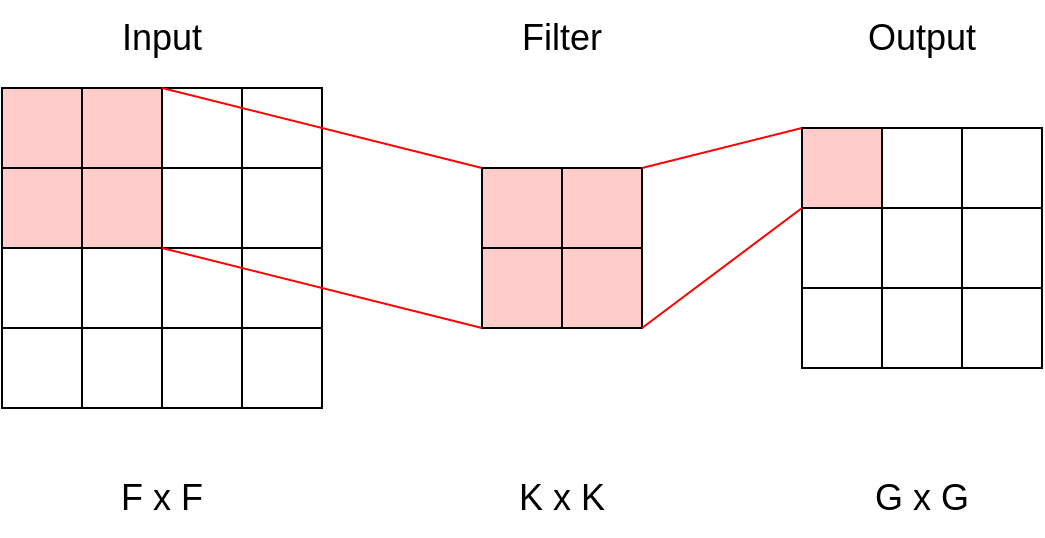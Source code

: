 <mxfile version="20.8.11" type="github" pages="3">
  <diagram id="IiURKsDCqS_IZnWxArtS" name="Page-2">
    <mxGraphModel dx="1050" dy="619" grid="1" gridSize="10" guides="1" tooltips="1" connect="1" arrows="1" fold="1" page="1" pageScale="1" pageWidth="850" pageHeight="1100" math="0" shadow="0">
      <root>
        <mxCell id="0" />
        <mxCell id="1" parent="0" />
        <mxCell id="ALrrRG_lnZJMQFNTRQFY-72" value="" style="group;fillColor=#FFCCCC;" parent="1" vertex="1" connectable="0">
          <mxGeometry x="360" y="120" width="80" height="80" as="geometry" />
        </mxCell>
        <mxCell id="ALrrRG_lnZJMQFNTRQFY-73" value="" style="whiteSpace=wrap;html=1;aspect=fixed;labelBackgroundColor=#FF9999;fontColor=#03FF5F;fillColor=none;" parent="ALrrRG_lnZJMQFNTRQFY-72" vertex="1">
          <mxGeometry width="40" height="40" as="geometry" />
        </mxCell>
        <mxCell id="ALrrRG_lnZJMQFNTRQFY-74" value="" style="whiteSpace=wrap;html=1;aspect=fixed;labelBackgroundColor=#FF9999;fontColor=#03FF5F;fillColor=none;" parent="ALrrRG_lnZJMQFNTRQFY-72" vertex="1">
          <mxGeometry x="40" width="40" height="40" as="geometry" />
        </mxCell>
        <mxCell id="ALrrRG_lnZJMQFNTRQFY-75" value="" style="whiteSpace=wrap;html=1;aspect=fixed;labelBackgroundColor=#FF9999;fontColor=#03FF5F;fillColor=none;" parent="ALrrRG_lnZJMQFNTRQFY-72" vertex="1">
          <mxGeometry y="40" width="40" height="40" as="geometry" />
        </mxCell>
        <mxCell id="ALrrRG_lnZJMQFNTRQFY-76" value="" style="whiteSpace=wrap;html=1;aspect=fixed;labelBackgroundColor=#FF9999;fontColor=#03FF5F;fillColor=none;" parent="ALrrRG_lnZJMQFNTRQFY-72" vertex="1">
          <mxGeometry x="40" y="40" width="40" height="40" as="geometry" />
        </mxCell>
        <mxCell id="ALrrRG_lnZJMQFNTRQFY-77" value="" style="group;fillColor=default;" parent="1" vertex="1" connectable="0">
          <mxGeometry x="520" y="100" width="120" height="120" as="geometry" />
        </mxCell>
        <mxCell id="ALrrRG_lnZJMQFNTRQFY-78" value="" style="whiteSpace=wrap;html=1;aspect=fixed;labelBackgroundColor=#FF9999;fontColor=#03FF5F;fillColor=#FFCCCC;" parent="ALrrRG_lnZJMQFNTRQFY-77" vertex="1">
          <mxGeometry width="40" height="40" as="geometry" />
        </mxCell>
        <mxCell id="ALrrRG_lnZJMQFNTRQFY-79" value="" style="whiteSpace=wrap;html=1;aspect=fixed;labelBackgroundColor=#FF9999;fontColor=#03FF5F;fillColor=#FFFFFF;" parent="ALrrRG_lnZJMQFNTRQFY-77" vertex="1">
          <mxGeometry x="40" width="40" height="40" as="geometry" />
        </mxCell>
        <mxCell id="ALrrRG_lnZJMQFNTRQFY-80" value="" style="whiteSpace=wrap;html=1;aspect=fixed;labelBackgroundColor=#FF9999;fontColor=#03FF5F;fillColor=#FFFFFF;" parent="ALrrRG_lnZJMQFNTRQFY-77" vertex="1">
          <mxGeometry y="40" width="40" height="40" as="geometry" />
        </mxCell>
        <mxCell id="ALrrRG_lnZJMQFNTRQFY-81" value="" style="whiteSpace=wrap;html=1;aspect=fixed;labelBackgroundColor=#FF9999;fontColor=#03FF5F;fillColor=#FFFFFF;" parent="ALrrRG_lnZJMQFNTRQFY-77" vertex="1">
          <mxGeometry x="40" y="40" width="40" height="40" as="geometry" />
        </mxCell>
        <mxCell id="ALrrRG_lnZJMQFNTRQFY-82" value="" style="whiteSpace=wrap;html=1;aspect=fixed;labelBackgroundColor=#FF9999;fontColor=#03FF5F;fillColor=default;" parent="ALrrRG_lnZJMQFNTRQFY-77" vertex="1">
          <mxGeometry x="80" width="40" height="40" as="geometry" />
        </mxCell>
        <mxCell id="ALrrRG_lnZJMQFNTRQFY-83" value="" style="whiteSpace=wrap;html=1;aspect=fixed;labelBackgroundColor=#FF9999;fontColor=#03FF5F;fillColor=default;" parent="ALrrRG_lnZJMQFNTRQFY-77" vertex="1">
          <mxGeometry x="80" y="40" width="40" height="40" as="geometry" />
        </mxCell>
        <mxCell id="ALrrRG_lnZJMQFNTRQFY-84" value="" style="whiteSpace=wrap;html=1;aspect=fixed;labelBackgroundColor=#FF9999;fontColor=#03FF5F;fillColor=default;" parent="ALrrRG_lnZJMQFNTRQFY-77" vertex="1">
          <mxGeometry y="80" width="40" height="40" as="geometry" />
        </mxCell>
        <mxCell id="ALrrRG_lnZJMQFNTRQFY-85" value="" style="whiteSpace=wrap;html=1;aspect=fixed;labelBackgroundColor=#FF9999;fontColor=#03FF5F;fillColor=default;" parent="ALrrRG_lnZJMQFNTRQFY-77" vertex="1">
          <mxGeometry x="40" y="80" width="40" height="40" as="geometry" />
        </mxCell>
        <mxCell id="ALrrRG_lnZJMQFNTRQFY-86" value="" style="whiteSpace=wrap;html=1;aspect=fixed;labelBackgroundColor=#FF9999;fontColor=#03FF5F;fillColor=default;" parent="ALrrRG_lnZJMQFNTRQFY-77" vertex="1">
          <mxGeometry x="80" y="80" width="40" height="40" as="geometry" />
        </mxCell>
        <mxCell id="ALrrRG_lnZJMQFNTRQFY-89" value="" style="endArrow=none;html=1;rounded=0;strokeColor=#FF0000;fontColor=#03FF5F;exitX=1;exitY=1;exitDx=0;exitDy=0;entryX=0;entryY=0;entryDx=0;entryDy=0;" parent="1" source="ALrrRG_lnZJMQFNTRQFY-76" target="ALrrRG_lnZJMQFNTRQFY-80" edge="1">
          <mxGeometry width="50" height="50" relative="1" as="geometry">
            <mxPoint x="360" y="130" as="sourcePoint" />
            <mxPoint x="410" y="80" as="targetPoint" />
          </mxGeometry>
        </mxCell>
        <mxCell id="ALrrRG_lnZJMQFNTRQFY-90" value="" style="endArrow=none;html=1;rounded=0;strokeColor=#FF0000;fontColor=#03FF5F;exitX=1;exitY=0;exitDx=0;exitDy=0;entryX=0;entryY=0;entryDx=0;entryDy=0;" parent="1" source="ALrrRG_lnZJMQFNTRQFY-74" target="ALrrRG_lnZJMQFNTRQFY-78" edge="1">
          <mxGeometry width="50" height="50" relative="1" as="geometry">
            <mxPoint x="360" y="130" as="sourcePoint" />
            <mxPoint x="410" y="80" as="targetPoint" />
          </mxGeometry>
        </mxCell>
        <mxCell id="HqgYW0HGrvezulj9nq3J-1" value="&lt;p style=&quot;line-height: 100%;&quot;&gt;&lt;font style=&quot;font-size: 18px;&quot;&gt;Input&lt;/font&gt;&lt;/p&gt;" style="text;html=1;align=center;verticalAlign=middle;whiteSpace=wrap;rounded=0;labelBackgroundColor=none;" parent="1" vertex="1">
          <mxGeometry x="170" y="40" width="60" height="30" as="geometry" />
        </mxCell>
        <mxCell id="HqgYW0HGrvezulj9nq3J-3" value="&lt;p style=&quot;line-height: 100%;&quot;&gt;&lt;font style=&quot;font-size: 18px;&quot;&gt;Output&lt;/font&gt;&lt;/p&gt;" style="text;html=1;align=center;verticalAlign=middle;whiteSpace=wrap;rounded=0;labelBackgroundColor=none;" parent="1" vertex="1">
          <mxGeometry x="550" y="40" width="60" height="30" as="geometry" />
        </mxCell>
        <mxCell id="HqgYW0HGrvezulj9nq3J-4" value="&lt;p style=&quot;line-height: 100%;&quot;&gt;&lt;font style=&quot;font-size: 18px;&quot;&gt;Filter&lt;/font&gt;&lt;/p&gt;" style="text;html=1;align=center;verticalAlign=middle;whiteSpace=wrap;rounded=0;labelBackgroundColor=none;" parent="1" vertex="1">
          <mxGeometry x="370" y="40" width="60" height="30" as="geometry" />
        </mxCell>
        <mxCell id="SIu5GmnaFaEPEh9HR5v_-1" value="&lt;p style=&quot;line-height: 100%;&quot;&gt;&lt;font style=&quot;font-size: 18px;&quot;&gt;F x F&lt;/font&gt;&lt;/p&gt;" style="text;html=1;align=center;verticalAlign=middle;whiteSpace=wrap;rounded=0;labelBackgroundColor=none;" parent="1" vertex="1">
          <mxGeometry x="155" y="270" width="90" height="30" as="geometry" />
        </mxCell>
        <mxCell id="SIu5GmnaFaEPEh9HR5v_-2" value="&lt;p style=&quot;line-height: 100%;&quot;&gt;&lt;span style=&quot;font-size: 18px;&quot;&gt;K x K&lt;/span&gt;&lt;/p&gt;" style="text;html=1;align=center;verticalAlign=middle;whiteSpace=wrap;rounded=0;labelBackgroundColor=none;" parent="1" vertex="1">
          <mxGeometry x="355" y="270" width="90" height="30" as="geometry" />
        </mxCell>
        <mxCell id="SIu5GmnaFaEPEh9HR5v_-3" value="&lt;p style=&quot;line-height: 100%;&quot;&gt;&lt;span style=&quot;font-size: 18px;&quot;&gt;G x G&lt;/span&gt;&lt;/p&gt;" style="text;html=1;align=center;verticalAlign=middle;whiteSpace=wrap;rounded=0;labelBackgroundColor=none;" parent="1" vertex="1">
          <mxGeometry x="535" y="270" width="90" height="30" as="geometry" />
        </mxCell>
        <mxCell id="tXYfdrMHFy3v6udeQ7z--1" value="" style="group" parent="1" vertex="1" connectable="0">
          <mxGeometry x="120" y="80" width="160" height="160" as="geometry" />
        </mxCell>
        <mxCell id="ALrrRG_lnZJMQFNTRQFY-52" value="" style="whiteSpace=wrap;html=1;aspect=fixed;labelBackgroundColor=#FF9999;fontColor=#03FF5F;fillColor=default;" parent="tXYfdrMHFy3v6udeQ7z--1" vertex="1">
          <mxGeometry y="120" width="40" height="40" as="geometry" />
        </mxCell>
        <mxCell id="ALrrRG_lnZJMQFNTRQFY-53" value="" style="whiteSpace=wrap;html=1;aspect=fixed;labelBackgroundColor=#FF9999;fontColor=#03FF5F;fillColor=default;" parent="tXYfdrMHFy3v6udeQ7z--1" vertex="1">
          <mxGeometry x="40" y="120" width="40" height="40" as="geometry" />
        </mxCell>
        <mxCell id="ALrrRG_lnZJMQFNTRQFY-54" value="" style="whiteSpace=wrap;html=1;aspect=fixed;labelBackgroundColor=#FF9999;fontColor=#03FF5F;fillColor=default;" parent="tXYfdrMHFy3v6udeQ7z--1" vertex="1">
          <mxGeometry x="80" y="120" width="40" height="40" as="geometry" />
        </mxCell>
        <mxCell id="ALrrRG_lnZJMQFNTRQFY-55" value="" style="whiteSpace=wrap;html=1;aspect=fixed;labelBackgroundColor=#FF9999;fontColor=#03FF5F;fillColor=default;" parent="tXYfdrMHFy3v6udeQ7z--1" vertex="1">
          <mxGeometry x="120" y="120" width="40" height="40" as="geometry" />
        </mxCell>
        <mxCell id="ALrrRG_lnZJMQFNTRQFY-57" value="" style="whiteSpace=wrap;html=1;aspect=fixed;labelBackgroundColor=#FF9999;fontColor=#03FF5F;fillColor=default;" parent="tXYfdrMHFy3v6udeQ7z--1" vertex="1">
          <mxGeometry y="80" width="40" height="40" as="geometry" />
        </mxCell>
        <mxCell id="ALrrRG_lnZJMQFNTRQFY-58" value="" style="whiteSpace=wrap;html=1;aspect=fixed;labelBackgroundColor=#FF9999;fontColor=#03FF5F;fillColor=default;" parent="tXYfdrMHFy3v6udeQ7z--1" vertex="1">
          <mxGeometry x="40" y="80" width="40" height="40" as="geometry" />
        </mxCell>
        <mxCell id="ALrrRG_lnZJMQFNTRQFY-59" value="" style="whiteSpace=wrap;html=1;aspect=fixed;labelBackgroundColor=#FF9999;fontColor=#03FF5F;fillColor=default;" parent="tXYfdrMHFy3v6udeQ7z--1" vertex="1">
          <mxGeometry x="80" y="80" width="40" height="40" as="geometry" />
        </mxCell>
        <mxCell id="ALrrRG_lnZJMQFNTRQFY-60" value="" style="whiteSpace=wrap;html=1;aspect=fixed;labelBackgroundColor=#FF9999;fontColor=#03FF5F;fillColor=default;" parent="tXYfdrMHFy3v6udeQ7z--1" vertex="1">
          <mxGeometry x="120" y="80" width="40" height="40" as="geometry" />
        </mxCell>
        <mxCell id="ALrrRG_lnZJMQFNTRQFY-62" value="" style="whiteSpace=wrap;html=1;aspect=fixed;labelBackgroundColor=#FF9999;fontColor=#03FF5F;fillColor=#FFCCCC;" parent="tXYfdrMHFy3v6udeQ7z--1" vertex="1">
          <mxGeometry y="40" width="40" height="40" as="geometry" />
        </mxCell>
        <mxCell id="ALrrRG_lnZJMQFNTRQFY-63" value="" style="whiteSpace=wrap;html=1;aspect=fixed;labelBackgroundColor=#FF9999;fontColor=#03FF5F;fillColor=#FFCCCC;" parent="tXYfdrMHFy3v6udeQ7z--1" vertex="1">
          <mxGeometry x="40" y="40" width="40" height="40" as="geometry" />
        </mxCell>
        <mxCell id="ALrrRG_lnZJMQFNTRQFY-64" value="" style="whiteSpace=wrap;html=1;aspect=fixed;labelBackgroundColor=#FF9999;fontColor=#03FF5F;fillColor=default;" parent="tXYfdrMHFy3v6udeQ7z--1" vertex="1">
          <mxGeometry x="80" y="40" width="40" height="40" as="geometry" />
        </mxCell>
        <mxCell id="ALrrRG_lnZJMQFNTRQFY-65" value="" style="whiteSpace=wrap;html=1;aspect=fixed;labelBackgroundColor=#FF9999;fontColor=#03FF5F;fillColor=default;" parent="tXYfdrMHFy3v6udeQ7z--1" vertex="1">
          <mxGeometry x="120" y="40" width="40" height="40" as="geometry" />
        </mxCell>
        <mxCell id="ALrrRG_lnZJMQFNTRQFY-67" value="" style="whiteSpace=wrap;html=1;aspect=fixed;labelBackgroundColor=#FF9999;fontColor=#03FF5F;fillColor=#FFCCCC;" parent="tXYfdrMHFy3v6udeQ7z--1" vertex="1">
          <mxGeometry width="40" height="40" as="geometry" />
        </mxCell>
        <mxCell id="ALrrRG_lnZJMQFNTRQFY-68" value="" style="whiteSpace=wrap;html=1;aspect=fixed;labelBackgroundColor=#FF9999;fontColor=#03FF5F;fillColor=#FFCCCC;" parent="tXYfdrMHFy3v6udeQ7z--1" vertex="1">
          <mxGeometry x="40" width="40" height="40" as="geometry" />
        </mxCell>
        <mxCell id="ALrrRG_lnZJMQFNTRQFY-69" value="" style="whiteSpace=wrap;html=1;aspect=fixed;labelBackgroundColor=#FF9999;fontColor=#03FF5F;fillColor=default;" parent="tXYfdrMHFy3v6udeQ7z--1" vertex="1">
          <mxGeometry x="80" width="40" height="40" as="geometry" />
        </mxCell>
        <mxCell id="ALrrRG_lnZJMQFNTRQFY-70" value="" style="whiteSpace=wrap;html=1;aspect=fixed;labelBackgroundColor=#FF9999;fontColor=#03FF5F;fillColor=default;" parent="tXYfdrMHFy3v6udeQ7z--1" vertex="1">
          <mxGeometry x="120" width="40" height="40" as="geometry" />
        </mxCell>
        <mxCell id="ALrrRG_lnZJMQFNTRQFY-88" value="" style="endArrow=none;html=1;rounded=0;strokeColor=#FF0000;fontColor=#03FF5F;entryX=0;entryY=1;entryDx=0;entryDy=0;exitX=0;exitY=0;exitDx=0;exitDy=0;" parent="1" source="ALrrRG_lnZJMQFNTRQFY-59" target="ALrrRG_lnZJMQFNTRQFY-75" edge="1">
          <mxGeometry width="50" height="50" relative="1" as="geometry">
            <mxPoint x="300" y="400" as="sourcePoint" />
            <mxPoint x="410" y="80" as="targetPoint" />
          </mxGeometry>
        </mxCell>
        <mxCell id="ALrrRG_lnZJMQFNTRQFY-87" value="" style="endArrow=none;html=1;rounded=0;strokeColor=#FF0000;fontColor=#03FF5F;exitX=0;exitY=0;exitDx=0;exitDy=0;entryX=1;entryY=0;entryDx=0;entryDy=0;" parent="1" source="ALrrRG_lnZJMQFNTRQFY-73" target="ALrrRG_lnZJMQFNTRQFY-68" edge="1">
          <mxGeometry width="50" height="50" relative="1" as="geometry">
            <mxPoint x="360" y="130" as="sourcePoint" />
            <mxPoint x="160" y="80" as="targetPoint" />
          </mxGeometry>
        </mxCell>
      </root>
    </mxGraphModel>
  </diagram>
  <diagram id="ZxSuZ-eWhiE2LWPFVZvy" name="Page-3">
    <mxGraphModel dx="1050" dy="562" grid="1" gridSize="10" guides="1" tooltips="1" connect="1" arrows="1" fold="1" page="1" pageScale="1" pageWidth="850" pageHeight="1100" math="0" shadow="0">
      <root>
        <mxCell id="0" />
        <mxCell id="1" parent="0" />
        <mxCell id="DWY0hxW6Zb700Es58WFt-27" value="" style="group;fillColor=#FFCCCC;" parent="1" vertex="1" connectable="0">
          <mxGeometry x="360" y="120" width="80" height="80" as="geometry" />
        </mxCell>
        <mxCell id="DWY0hxW6Zb700Es58WFt-28" value="" style="whiteSpace=wrap;html=1;aspect=fixed;labelBackgroundColor=#FF9999;fontColor=#03FF5F;fillColor=none;" parent="DWY0hxW6Zb700Es58WFt-27" vertex="1">
          <mxGeometry width="40" height="40" as="geometry" />
        </mxCell>
        <mxCell id="DWY0hxW6Zb700Es58WFt-29" value="" style="whiteSpace=wrap;html=1;aspect=fixed;labelBackgroundColor=#FF9999;fontColor=#03FF5F;fillColor=none;" parent="DWY0hxW6Zb700Es58WFt-27" vertex="1">
          <mxGeometry x="40" width="40" height="40" as="geometry" />
        </mxCell>
        <mxCell id="DWY0hxW6Zb700Es58WFt-30" value="" style="whiteSpace=wrap;html=1;aspect=fixed;labelBackgroundColor=#FF9999;fontColor=#03FF5F;fillColor=none;" parent="DWY0hxW6Zb700Es58WFt-27" vertex="1">
          <mxGeometry y="40" width="40" height="40" as="geometry" />
        </mxCell>
        <mxCell id="DWY0hxW6Zb700Es58WFt-31" value="" style="whiteSpace=wrap;html=1;aspect=fixed;labelBackgroundColor=#FF9999;fontColor=#03FF5F;fillColor=none;" parent="DWY0hxW6Zb700Es58WFt-27" vertex="1">
          <mxGeometry x="40" y="40" width="40" height="40" as="geometry" />
        </mxCell>
        <mxCell id="DWY0hxW6Zb700Es58WFt-32" value="" style="group" parent="1" vertex="1" connectable="0">
          <mxGeometry x="520" y="100" width="120" height="120" as="geometry" />
        </mxCell>
        <mxCell id="DWY0hxW6Zb700Es58WFt-33" value="" style="whiteSpace=wrap;html=1;aspect=fixed;labelBackgroundColor=#FF9999;fontColor=#03FF5F;fillColor=#FFE599;" parent="DWY0hxW6Zb700Es58WFt-32" vertex="1">
          <mxGeometry width="40" height="40" as="geometry" />
        </mxCell>
        <mxCell id="DWY0hxW6Zb700Es58WFt-34" value="" style="whiteSpace=wrap;html=1;aspect=fixed;labelBackgroundColor=#FF9999;fontColor=#03FF5F;fillColor=#FFFFFF;" parent="DWY0hxW6Zb700Es58WFt-32" vertex="1">
          <mxGeometry x="40" width="40" height="40" as="geometry" />
        </mxCell>
        <mxCell id="DWY0hxW6Zb700Es58WFt-35" value="" style="whiteSpace=wrap;html=1;aspect=fixed;labelBackgroundColor=#FF9999;fontColor=#03FF5F;fillColor=#FFFFFF;" parent="DWY0hxW6Zb700Es58WFt-32" vertex="1">
          <mxGeometry y="40" width="40" height="40" as="geometry" />
        </mxCell>
        <mxCell id="DWY0hxW6Zb700Es58WFt-36" value="" style="whiteSpace=wrap;html=1;aspect=fixed;labelBackgroundColor=#FF9999;fontColor=#03FF5F;fillColor=#FFFFFF;" parent="DWY0hxW6Zb700Es58WFt-32" vertex="1">
          <mxGeometry x="40" y="40" width="40" height="40" as="geometry" />
        </mxCell>
        <mxCell id="DWY0hxW6Zb700Es58WFt-37" value="" style="whiteSpace=wrap;html=1;aspect=fixed;labelBackgroundColor=#FF9999;fontColor=#03FF5F;fillColor=#FFFFFF;" parent="DWY0hxW6Zb700Es58WFt-32" vertex="1">
          <mxGeometry x="80" width="40" height="40" as="geometry" />
        </mxCell>
        <mxCell id="DWY0hxW6Zb700Es58WFt-38" value="" style="whiteSpace=wrap;html=1;aspect=fixed;labelBackgroundColor=#FF9999;fontColor=#03FF5F;fillColor=#FFFFFF;" parent="DWY0hxW6Zb700Es58WFt-32" vertex="1">
          <mxGeometry x="80" y="40" width="40" height="40" as="geometry" />
        </mxCell>
        <mxCell id="DWY0hxW6Zb700Es58WFt-39" value="" style="whiteSpace=wrap;html=1;aspect=fixed;labelBackgroundColor=#FF9999;fontColor=#03FF5F;fillColor=#FFFFFF;" parent="DWY0hxW6Zb700Es58WFt-32" vertex="1">
          <mxGeometry y="80" width="40" height="40" as="geometry" />
        </mxCell>
        <mxCell id="DWY0hxW6Zb700Es58WFt-40" value="" style="whiteSpace=wrap;html=1;aspect=fixed;labelBackgroundColor=#FF9999;fontColor=#03FF5F;fillColor=#FFFFFF;" parent="DWY0hxW6Zb700Es58WFt-32" vertex="1">
          <mxGeometry x="40" y="80" width="40" height="40" as="geometry" />
        </mxCell>
        <mxCell id="DWY0hxW6Zb700Es58WFt-41" value="" style="whiteSpace=wrap;html=1;aspect=fixed;labelBackgroundColor=#FF9999;fontColor=#03FF5F;fillColor=#FFFFFF;" parent="DWY0hxW6Zb700Es58WFt-32" vertex="1">
          <mxGeometry x="80" y="80" width="40" height="40" as="geometry" />
        </mxCell>
        <mxCell id="DWY0hxW6Zb700Es58WFt-128" value="" style="group;fillColor=#E6FFCC;" parent="1" vertex="1" connectable="0">
          <mxGeometry x="370" y="130" width="80" height="80" as="geometry" />
        </mxCell>
        <mxCell id="DWY0hxW6Zb700Es58WFt-129" value="" style="whiteSpace=wrap;html=1;aspect=fixed;labelBackgroundColor=#FF9999;fontColor=#03FF5F;fillColor=none;" parent="DWY0hxW6Zb700Es58WFt-128" vertex="1">
          <mxGeometry width="40" height="40" as="geometry" />
        </mxCell>
        <mxCell id="DWY0hxW6Zb700Es58WFt-130" value="" style="whiteSpace=wrap;html=1;aspect=fixed;labelBackgroundColor=#FF9999;fontColor=#03FF5F;fillColor=none;" parent="DWY0hxW6Zb700Es58WFt-128" vertex="1">
          <mxGeometry x="40" width="40" height="40" as="geometry" />
        </mxCell>
        <mxCell id="DWY0hxW6Zb700Es58WFt-131" value="" style="whiteSpace=wrap;html=1;aspect=fixed;labelBackgroundColor=#FF9999;fontColor=#03FF5F;fillColor=none;" parent="DWY0hxW6Zb700Es58WFt-128" vertex="1">
          <mxGeometry y="40" width="40" height="40" as="geometry" />
        </mxCell>
        <mxCell id="DWY0hxW6Zb700Es58WFt-132" value="" style="whiteSpace=wrap;html=1;aspect=fixed;labelBackgroundColor=#FF9999;fontColor=#03FF5F;fillColor=none;" parent="DWY0hxW6Zb700Es58WFt-128" vertex="1">
          <mxGeometry x="40" y="40" width="40" height="40" as="geometry" />
        </mxCell>
        <mxCell id="DWY0hxW6Zb700Es58WFt-143" value="" style="group;fillColor=#CCFFFF;" parent="1" vertex="1" connectable="0">
          <mxGeometry x="380" y="140" width="80" height="80" as="geometry" />
        </mxCell>
        <mxCell id="DWY0hxW6Zb700Es58WFt-144" value="" style="whiteSpace=wrap;html=1;aspect=fixed;labelBackgroundColor=#FF9999;fontColor=#03FF5F;fillColor=none;" parent="DWY0hxW6Zb700Es58WFt-143" vertex="1">
          <mxGeometry width="40" height="40" as="geometry" />
        </mxCell>
        <mxCell id="DWY0hxW6Zb700Es58WFt-145" value="" style="whiteSpace=wrap;html=1;aspect=fixed;labelBackgroundColor=#FF9999;fontColor=#03FF5F;fillColor=none;" parent="DWY0hxW6Zb700Es58WFt-143" vertex="1">
          <mxGeometry x="40" width="40" height="40" as="geometry" />
        </mxCell>
        <mxCell id="DWY0hxW6Zb700Es58WFt-146" value="" style="whiteSpace=wrap;html=1;aspect=fixed;labelBackgroundColor=#FF9999;fontColor=#03FF5F;fillColor=none;" parent="DWY0hxW6Zb700Es58WFt-143" vertex="1">
          <mxGeometry y="40" width="40" height="40" as="geometry" />
        </mxCell>
        <mxCell id="DWY0hxW6Zb700Es58WFt-147" value="" style="whiteSpace=wrap;html=1;aspect=fixed;labelBackgroundColor=#FF9999;fontColor=#03FF5F;fillColor=none;" parent="DWY0hxW6Zb700Es58WFt-143" vertex="1">
          <mxGeometry x="40" y="40" width="40" height="40" as="geometry" />
        </mxCell>
        <mxCell id="DWY0hxW6Zb700Es58WFt-151" value="" style="endArrow=none;html=1;rounded=0;strokeColor=#FF0000;fontColor=#03FF5F;exitX=1;exitY=0;exitDx=0;exitDy=0;entryX=0;entryY=0;entryDx=0;entryDy=0;" parent="1" source="DWY0hxW6Zb700Es58WFt-145" target="DWY0hxW6Zb700Es58WFt-33" edge="1">
          <mxGeometry width="50" height="50" relative="1" as="geometry">
            <mxPoint x="400" y="150" as="sourcePoint" />
            <mxPoint x="450" y="100" as="targetPoint" />
          </mxGeometry>
        </mxCell>
        <mxCell id="DWY0hxW6Zb700Es58WFt-152" value="" style="endArrow=none;html=1;rounded=0;strokeColor=#FF0000;fontColor=#03FF5F;exitX=1;exitY=1;exitDx=0;exitDy=0;entryX=0;entryY=0;entryDx=0;entryDy=0;" parent="1" source="DWY0hxW6Zb700Es58WFt-147" target="DWY0hxW6Zb700Es58WFt-35" edge="1">
          <mxGeometry width="50" height="50" relative="1" as="geometry">
            <mxPoint x="400" y="150" as="sourcePoint" />
            <mxPoint x="450" y="100" as="targetPoint" />
          </mxGeometry>
        </mxCell>
        <mxCell id="DWY0hxW6Zb700Es58WFt-154" value="" style="endArrow=classic;startArrow=classic;html=1;rounded=0;strokeColor=#FF0000;fontColor=#03FF5F;exitX=1;exitY=0;exitDx=0;exitDy=0;" parent="1" source="DWY0hxW6Zb700Es58WFt-145" edge="1">
          <mxGeometry width="50" height="50" relative="1" as="geometry">
            <mxPoint x="400" y="150" as="sourcePoint" />
            <mxPoint x="440" y="120" as="targetPoint" />
          </mxGeometry>
        </mxCell>
        <mxCell id="DWY0hxW6Zb700Es58WFt-155" value="" style="endArrow=classic;startArrow=classic;html=1;rounded=0;strokeColor=#FF0000;fontColor=#03FF5F;exitX=0;exitY=1;exitDx=0;exitDy=0;entryX=0;entryY=1;entryDx=0;entryDy=0;" parent="1" source="DWY0hxW6Zb700Es58WFt-30" target="DWY0hxW6Zb700Es58WFt-146" edge="1">
          <mxGeometry width="50" height="50" relative="1" as="geometry">
            <mxPoint x="400" y="150" as="sourcePoint" />
            <mxPoint x="450" y="100" as="targetPoint" />
          </mxGeometry>
        </mxCell>
        <mxCell id="gIffDscsLNij4BQ9hi-t-1" value="&lt;p style=&quot;line-height: 100%;&quot;&gt;&lt;font style=&quot;font-size: 18px;&quot;&gt;Filter&lt;/font&gt;&lt;/p&gt;" style="text;html=1;align=center;verticalAlign=middle;whiteSpace=wrap;rounded=0;labelBackgroundColor=none;" parent="1" vertex="1">
          <mxGeometry x="365" y="40" width="90" height="30" as="geometry" />
        </mxCell>
        <mxCell id="Lh-q-rSrtTfn78s2sgC5-1" value="&lt;p style=&quot;line-height: 100%;&quot;&gt;&lt;font style=&quot;font-size: 18px;&quot;&gt;Input&lt;/font&gt;&lt;/p&gt;" style="text;html=1;align=center;verticalAlign=middle;whiteSpace=wrap;rounded=0;labelBackgroundColor=none;" parent="1" vertex="1">
          <mxGeometry x="145" y="40" width="90" height="30" as="geometry" />
        </mxCell>
        <mxCell id="Lh-q-rSrtTfn78s2sgC5-2" value="&lt;p style=&quot;line-height: 100%;&quot;&gt;&lt;span style=&quot;font-size: 18px;&quot;&gt;Output&lt;/span&gt;&lt;/p&gt;" style="text;html=1;align=center;verticalAlign=middle;whiteSpace=wrap;rounded=0;labelBackgroundColor=none;" parent="1" vertex="1">
          <mxGeometry x="535" y="40" width="90" height="30" as="geometry" />
        </mxCell>
        <mxCell id="mrr1dPrAVwtfMVhdJesZ-1" value="&lt;p style=&quot;line-height: 100%;&quot;&gt;&lt;font style=&quot;font-size: 18px;&quot;&gt;M x F x F&lt;/font&gt;&lt;/p&gt;" style="text;html=1;align=center;verticalAlign=middle;whiteSpace=wrap;rounded=0;labelBackgroundColor=none;" parent="1" vertex="1">
          <mxGeometry x="145" y="290" width="90" height="30" as="geometry" />
        </mxCell>
        <mxCell id="mrr1dPrAVwtfMVhdJesZ-2" value="&lt;p style=&quot;line-height: 100%;&quot;&gt;&lt;span style=&quot;font-size: 18px;&quot;&gt;M x K x K&lt;/span&gt;&lt;/p&gt;" style="text;html=1;align=center;verticalAlign=middle;whiteSpace=wrap;rounded=0;labelBackgroundColor=none;" parent="1" vertex="1">
          <mxGeometry x="365" y="290" width="90" height="30" as="geometry" />
        </mxCell>
        <mxCell id="mrr1dPrAVwtfMVhdJesZ-4" value="&lt;p style=&quot;line-height: 100%;&quot;&gt;&lt;span style=&quot;font-size: 18px;&quot;&gt;G x G&lt;/span&gt;&lt;/p&gt;" style="text;html=1;align=center;verticalAlign=middle;whiteSpace=wrap;rounded=0;labelBackgroundColor=none;" parent="1" vertex="1">
          <mxGeometry x="535" y="290" width="90" height="30" as="geometry" />
        </mxCell>
        <mxCell id="mmAq_fWoujfhjQdYlefP-6" value="" style="group" parent="1" vertex="1" connectable="0">
          <mxGeometry x="100" y="80" width="180" height="180" as="geometry" />
        </mxCell>
        <mxCell id="DWY0hxW6Zb700Es58WFt-7" value="" style="whiteSpace=wrap;html=1;aspect=fixed;labelBackgroundColor=#FF9999;fontColor=#03FF5F;fillColor=#FFFFFF;" parent="mmAq_fWoujfhjQdYlefP-6" vertex="1">
          <mxGeometry y="120" width="40" height="40" as="geometry" />
        </mxCell>
        <mxCell id="DWY0hxW6Zb700Es58WFt-8" value="" style="whiteSpace=wrap;html=1;aspect=fixed;labelBackgroundColor=#FF9999;fontColor=#03FF5F;fillColor=#FFFFFF;" parent="mmAq_fWoujfhjQdYlefP-6" vertex="1">
          <mxGeometry x="40" y="120" width="40" height="40" as="geometry" />
        </mxCell>
        <mxCell id="DWY0hxW6Zb700Es58WFt-9" value="" style="whiteSpace=wrap;html=1;aspect=fixed;labelBackgroundColor=#FF9999;fontColor=#03FF5F;fillColor=#FFFFFF;" parent="mmAq_fWoujfhjQdYlefP-6" vertex="1">
          <mxGeometry x="80" y="120" width="40" height="40" as="geometry" />
        </mxCell>
        <mxCell id="DWY0hxW6Zb700Es58WFt-10" value="" style="whiteSpace=wrap;html=1;aspect=fixed;labelBackgroundColor=#FF9999;fontColor=#03FF5F;fillColor=#FFFFFF;" parent="mmAq_fWoujfhjQdYlefP-6" vertex="1">
          <mxGeometry x="120" y="120" width="40" height="40" as="geometry" />
        </mxCell>
        <mxCell id="DWY0hxW6Zb700Es58WFt-12" value="" style="whiteSpace=wrap;html=1;aspect=fixed;labelBackgroundColor=#FF9999;fontColor=#03FF5F;fillColor=#FFFFFF;" parent="mmAq_fWoujfhjQdYlefP-6" vertex="1">
          <mxGeometry y="80" width="40" height="40" as="geometry" />
        </mxCell>
        <mxCell id="DWY0hxW6Zb700Es58WFt-13" value="" style="whiteSpace=wrap;html=1;aspect=fixed;labelBackgroundColor=#FF9999;fontColor=#03FF5F;fillColor=#FFFFFF;" parent="mmAq_fWoujfhjQdYlefP-6" vertex="1">
          <mxGeometry x="40" y="80" width="40" height="40" as="geometry" />
        </mxCell>
        <mxCell id="DWY0hxW6Zb700Es58WFt-14" value="" style="whiteSpace=wrap;html=1;aspect=fixed;labelBackgroundColor=#FF9999;fontColor=#03FF5F;fillColor=#FFFFFF;" parent="mmAq_fWoujfhjQdYlefP-6" vertex="1">
          <mxGeometry x="80" y="80" width="40" height="40" as="geometry" />
        </mxCell>
        <mxCell id="DWY0hxW6Zb700Es58WFt-15" value="" style="whiteSpace=wrap;html=1;aspect=fixed;labelBackgroundColor=#FF9999;fontColor=#03FF5F;fillColor=#FFFFFF;" parent="mmAq_fWoujfhjQdYlefP-6" vertex="1">
          <mxGeometry x="120" y="80" width="40" height="40" as="geometry" />
        </mxCell>
        <mxCell id="DWY0hxW6Zb700Es58WFt-17" value="" style="whiteSpace=wrap;html=1;aspect=fixed;labelBackgroundColor=#FF9999;fontColor=#03FF5F;fillColor=#FFCCCC;" parent="mmAq_fWoujfhjQdYlefP-6" vertex="1">
          <mxGeometry y="40" width="40" height="40" as="geometry" />
        </mxCell>
        <mxCell id="DWY0hxW6Zb700Es58WFt-18" value="" style="whiteSpace=wrap;html=1;aspect=fixed;labelBackgroundColor=#FF9999;fontColor=#03FF5F;fillColor=#FFCCCC;" parent="mmAq_fWoujfhjQdYlefP-6" vertex="1">
          <mxGeometry x="40" y="40" width="40" height="40" as="geometry" />
        </mxCell>
        <mxCell id="DWY0hxW6Zb700Es58WFt-19" value="" style="whiteSpace=wrap;html=1;aspect=fixed;labelBackgroundColor=#FF9999;fontColor=#03FF5F;fillColor=#FFFFFF;" parent="mmAq_fWoujfhjQdYlefP-6" vertex="1">
          <mxGeometry x="80" y="40" width="40" height="40" as="geometry" />
        </mxCell>
        <mxCell id="DWY0hxW6Zb700Es58WFt-20" value="" style="whiteSpace=wrap;html=1;aspect=fixed;labelBackgroundColor=#FF9999;fontColor=#03FF5F;fillColor=#FFFFFF;" parent="mmAq_fWoujfhjQdYlefP-6" vertex="1">
          <mxGeometry x="120" y="40" width="40" height="40" as="geometry" />
        </mxCell>
        <mxCell id="DWY0hxW6Zb700Es58WFt-22" value="" style="whiteSpace=wrap;html=1;aspect=fixed;labelBackgroundColor=#FF9999;fontColor=#03FF5F;fillColor=#FFCCCC;" parent="mmAq_fWoujfhjQdYlefP-6" vertex="1">
          <mxGeometry width="40" height="40" as="geometry" />
        </mxCell>
        <mxCell id="DWY0hxW6Zb700Es58WFt-23" value="" style="whiteSpace=wrap;html=1;aspect=fixed;labelBackgroundColor=#FF9999;fontColor=#03FF5F;fillColor=#FFCCCC;" parent="mmAq_fWoujfhjQdYlefP-6" vertex="1">
          <mxGeometry x="40" width="40" height="40" as="geometry" />
        </mxCell>
        <mxCell id="DWY0hxW6Zb700Es58WFt-24" value="" style="whiteSpace=wrap;html=1;aspect=fixed;labelBackgroundColor=#FF9999;fontColor=#03FF5F;fillColor=#FFFFFF;" parent="mmAq_fWoujfhjQdYlefP-6" vertex="1">
          <mxGeometry x="80" width="40" height="40" as="geometry" />
        </mxCell>
        <mxCell id="DWY0hxW6Zb700Es58WFt-25" value="" style="whiteSpace=wrap;html=1;aspect=fixed;labelBackgroundColor=#FF9999;fontColor=#03FF5F;fillColor=#FFFFFF;" parent="mmAq_fWoujfhjQdYlefP-6" vertex="1">
          <mxGeometry x="120" width="40" height="40" as="geometry" />
        </mxCell>
        <mxCell id="mmAq_fWoujfhjQdYlefP-4" value="" style="group" parent="mmAq_fWoujfhjQdYlefP-6" vertex="1" connectable="0">
          <mxGeometry x="10" y="10" width="170" height="170" as="geometry" />
        </mxCell>
        <mxCell id="DWY0hxW6Zb700Es58WFt-82" value="" style="whiteSpace=wrap;html=1;aspect=fixed;labelBackgroundColor=#FF9999;fontColor=#03FF5F;fillColor=#FFFFFF;" parent="mmAq_fWoujfhjQdYlefP-4" vertex="1">
          <mxGeometry y="120" width="40" height="40" as="geometry" />
        </mxCell>
        <mxCell id="DWY0hxW6Zb700Es58WFt-83" value="" style="whiteSpace=wrap;html=1;aspect=fixed;labelBackgroundColor=#FF9999;fontColor=#03FF5F;fillColor=#FFFFFF;" parent="mmAq_fWoujfhjQdYlefP-4" vertex="1">
          <mxGeometry x="40" y="120" width="40" height="40" as="geometry" />
        </mxCell>
        <mxCell id="DWY0hxW6Zb700Es58WFt-84" value="" style="whiteSpace=wrap;html=1;aspect=fixed;labelBackgroundColor=#FF9999;fontColor=#03FF5F;fillColor=#FFFFFF;" parent="mmAq_fWoujfhjQdYlefP-4" vertex="1">
          <mxGeometry x="80" y="120" width="40" height="40" as="geometry" />
        </mxCell>
        <mxCell id="DWY0hxW6Zb700Es58WFt-85" value="" style="whiteSpace=wrap;html=1;aspect=fixed;labelBackgroundColor=#FF9999;fontColor=#03FF5F;fillColor=#FFFFFF;" parent="mmAq_fWoujfhjQdYlefP-4" vertex="1">
          <mxGeometry x="120" y="120" width="40" height="40" as="geometry" />
        </mxCell>
        <mxCell id="DWY0hxW6Zb700Es58WFt-87" value="" style="whiteSpace=wrap;html=1;aspect=fixed;labelBackgroundColor=#FF9999;fontColor=#03FF5F;fillColor=#FFFFFF;" parent="mmAq_fWoujfhjQdYlefP-4" vertex="1">
          <mxGeometry y="80" width="40" height="40" as="geometry" />
        </mxCell>
        <mxCell id="DWY0hxW6Zb700Es58WFt-88" value="" style="whiteSpace=wrap;html=1;aspect=fixed;labelBackgroundColor=#FF9999;fontColor=#03FF5F;fillColor=#FFFFFF;" parent="mmAq_fWoujfhjQdYlefP-4" vertex="1">
          <mxGeometry x="40" y="80" width="40" height="40" as="geometry" />
        </mxCell>
        <mxCell id="DWY0hxW6Zb700Es58WFt-89" value="" style="whiteSpace=wrap;html=1;aspect=fixed;labelBackgroundColor=#FF9999;fontColor=#03FF5F;fillColor=#FFFFFF;" parent="mmAq_fWoujfhjQdYlefP-4" vertex="1">
          <mxGeometry x="80" y="80" width="40" height="40" as="geometry" />
        </mxCell>
        <mxCell id="DWY0hxW6Zb700Es58WFt-90" value="" style="whiteSpace=wrap;html=1;aspect=fixed;labelBackgroundColor=#FF9999;fontColor=#03FF5F;fillColor=#FFFFFF;" parent="mmAq_fWoujfhjQdYlefP-4" vertex="1">
          <mxGeometry x="120" y="80" width="40" height="40" as="geometry" />
        </mxCell>
        <mxCell id="DWY0hxW6Zb700Es58WFt-92" value="" style="whiteSpace=wrap;html=1;aspect=fixed;labelBackgroundColor=#FF9999;fontColor=#03FF5F;fillColor=#E6FFCC;" parent="mmAq_fWoujfhjQdYlefP-4" vertex="1">
          <mxGeometry y="40" width="40" height="40" as="geometry" />
        </mxCell>
        <mxCell id="DWY0hxW6Zb700Es58WFt-93" value="" style="whiteSpace=wrap;html=1;aspect=fixed;labelBackgroundColor=#FF9999;fontColor=#03FF5F;fillColor=#E6FFCC;" parent="mmAq_fWoujfhjQdYlefP-4" vertex="1">
          <mxGeometry x="40" y="40" width="40" height="40" as="geometry" />
        </mxCell>
        <mxCell id="DWY0hxW6Zb700Es58WFt-94" value="" style="whiteSpace=wrap;html=1;aspect=fixed;labelBackgroundColor=#FF9999;fontColor=#03FF5F;fillColor=#FFFFFF;" parent="mmAq_fWoujfhjQdYlefP-4" vertex="1">
          <mxGeometry x="80" y="40" width="40" height="40" as="geometry" />
        </mxCell>
        <mxCell id="DWY0hxW6Zb700Es58WFt-95" value="" style="whiteSpace=wrap;html=1;aspect=fixed;labelBackgroundColor=#FF9999;fontColor=#03FF5F;fillColor=#FFFFFF;" parent="mmAq_fWoujfhjQdYlefP-4" vertex="1">
          <mxGeometry x="120" y="40" width="40" height="40" as="geometry" />
        </mxCell>
        <mxCell id="DWY0hxW6Zb700Es58WFt-97" value="" style="whiteSpace=wrap;html=1;aspect=fixed;labelBackgroundColor=#FF9999;fontColor=#03FF5F;fillColor=#E6FFCC;" parent="mmAq_fWoujfhjQdYlefP-4" vertex="1">
          <mxGeometry width="40" height="40" as="geometry" />
        </mxCell>
        <mxCell id="DWY0hxW6Zb700Es58WFt-98" value="" style="whiteSpace=wrap;html=1;aspect=fixed;labelBackgroundColor=#FF9999;fontColor=#03FF5F;fillColor=#E6FFCC;" parent="mmAq_fWoujfhjQdYlefP-4" vertex="1">
          <mxGeometry x="40" width="40" height="40" as="geometry" />
        </mxCell>
        <mxCell id="DWY0hxW6Zb700Es58WFt-99" value="" style="whiteSpace=wrap;html=1;aspect=fixed;labelBackgroundColor=#FF9999;fontColor=#03FF5F;fillColor=#FFFFFF;" parent="mmAq_fWoujfhjQdYlefP-4" vertex="1">
          <mxGeometry x="80" width="40" height="40" as="geometry" />
        </mxCell>
        <mxCell id="DWY0hxW6Zb700Es58WFt-100" value="" style="whiteSpace=wrap;html=1;aspect=fixed;labelBackgroundColor=#FF9999;fontColor=#03FF5F;fillColor=#FFFFFF;" parent="mmAq_fWoujfhjQdYlefP-4" vertex="1">
          <mxGeometry x="120" width="40" height="40" as="geometry" />
        </mxCell>
        <mxCell id="mmAq_fWoujfhjQdYlefP-5" value="" style="group" parent="mmAq_fWoujfhjQdYlefP-4" vertex="1" connectable="0">
          <mxGeometry x="10" y="10" width="160" height="160" as="geometry" />
        </mxCell>
        <mxCell id="DWY0hxW6Zb700Es58WFt-108" value="" style="whiteSpace=wrap;html=1;aspect=fixed;labelBackgroundColor=#FF9999;fontColor=#03FF5F;fillColor=#FFFFFF;" parent="mmAq_fWoujfhjQdYlefP-5" vertex="1">
          <mxGeometry y="120" width="40" height="40" as="geometry" />
        </mxCell>
        <mxCell id="DWY0hxW6Zb700Es58WFt-109" value="" style="whiteSpace=wrap;html=1;aspect=fixed;labelBackgroundColor=#FF9999;fontColor=#03FF5F;fillColor=#FFFFFF;" parent="mmAq_fWoujfhjQdYlefP-5" vertex="1">
          <mxGeometry x="40" y="120" width="40" height="40" as="geometry" />
        </mxCell>
        <mxCell id="DWY0hxW6Zb700Es58WFt-110" value="" style="whiteSpace=wrap;html=1;aspect=fixed;labelBackgroundColor=#FF9999;fontColor=#03FF5F;fillColor=#FFFFFF;" parent="mmAq_fWoujfhjQdYlefP-5" vertex="1">
          <mxGeometry x="80" y="120" width="40" height="40" as="geometry" />
        </mxCell>
        <mxCell id="DWY0hxW6Zb700Es58WFt-111" value="" style="whiteSpace=wrap;html=1;aspect=fixed;labelBackgroundColor=#FF9999;fontColor=#03FF5F;fillColor=#FFFFFF;" parent="mmAq_fWoujfhjQdYlefP-5" vertex="1">
          <mxGeometry x="120" y="120" width="40" height="40" as="geometry" />
        </mxCell>
        <mxCell id="DWY0hxW6Zb700Es58WFt-113" value="" style="whiteSpace=wrap;html=1;aspect=fixed;labelBackgroundColor=#FF9999;fontColor=#03FF5F;fillColor=#FFFFFF;" parent="mmAq_fWoujfhjQdYlefP-5" vertex="1">
          <mxGeometry y="80" width="40" height="40" as="geometry" />
        </mxCell>
        <mxCell id="DWY0hxW6Zb700Es58WFt-114" value="" style="whiteSpace=wrap;html=1;aspect=fixed;labelBackgroundColor=#FF9999;fontColor=#03FF5F;fillColor=#FFFFFF;" parent="mmAq_fWoujfhjQdYlefP-5" vertex="1">
          <mxGeometry x="40" y="80" width="40" height="40" as="geometry" />
        </mxCell>
        <mxCell id="DWY0hxW6Zb700Es58WFt-115" value="" style="whiteSpace=wrap;html=1;aspect=fixed;labelBackgroundColor=#FF9999;fontColor=#03FF5F;fillColor=#FFFFFF;" parent="mmAq_fWoujfhjQdYlefP-5" vertex="1">
          <mxGeometry x="80" y="80" width="40" height="40" as="geometry" />
        </mxCell>
        <mxCell id="DWY0hxW6Zb700Es58WFt-116" value="" style="whiteSpace=wrap;html=1;aspect=fixed;labelBackgroundColor=#FF9999;fontColor=#03FF5F;fillColor=#FFFFFF;" parent="mmAq_fWoujfhjQdYlefP-5" vertex="1">
          <mxGeometry x="120" y="80" width="40" height="40" as="geometry" />
        </mxCell>
        <mxCell id="DWY0hxW6Zb700Es58WFt-118" value="" style="whiteSpace=wrap;html=1;aspect=fixed;labelBackgroundColor=#FF9999;fontColor=#03FF5F;fillColor=#CCFFFF;" parent="mmAq_fWoujfhjQdYlefP-5" vertex="1">
          <mxGeometry y="40" width="40" height="40" as="geometry" />
        </mxCell>
        <mxCell id="DWY0hxW6Zb700Es58WFt-119" value="" style="whiteSpace=wrap;html=1;aspect=fixed;labelBackgroundColor=#FF9999;fontColor=#03FF5F;fillColor=#CCFFFF;" parent="mmAq_fWoujfhjQdYlefP-5" vertex="1">
          <mxGeometry x="40" y="40" width="40" height="40" as="geometry" />
        </mxCell>
        <mxCell id="DWY0hxW6Zb700Es58WFt-120" value="" style="whiteSpace=wrap;html=1;aspect=fixed;labelBackgroundColor=#FF9999;fontColor=#03FF5F;fillColor=#FFFFFF;" parent="mmAq_fWoujfhjQdYlefP-5" vertex="1">
          <mxGeometry x="80" y="40" width="40" height="40" as="geometry" />
        </mxCell>
        <mxCell id="DWY0hxW6Zb700Es58WFt-121" value="" style="whiteSpace=wrap;html=1;aspect=fixed;labelBackgroundColor=#FF9999;fontColor=#03FF5F;fillColor=#FFFFFF;" parent="mmAq_fWoujfhjQdYlefP-5" vertex="1">
          <mxGeometry x="120" y="40" width="40" height="40" as="geometry" />
        </mxCell>
        <mxCell id="DWY0hxW6Zb700Es58WFt-123" value="" style="whiteSpace=wrap;html=1;aspect=fixed;labelBackgroundColor=#FF9999;fontColor=#03FF5F;fillColor=#CCFFFF;" parent="mmAq_fWoujfhjQdYlefP-5" vertex="1">
          <mxGeometry width="40" height="40" as="geometry" />
        </mxCell>
        <mxCell id="DWY0hxW6Zb700Es58WFt-124" value="" style="whiteSpace=wrap;html=1;aspect=fixed;labelBackgroundColor=#FF9999;fontColor=#03FF5F;fillColor=#CCFFFF;" parent="mmAq_fWoujfhjQdYlefP-5" vertex="1">
          <mxGeometry x="40" width="40" height="40" as="geometry" />
        </mxCell>
        <mxCell id="DWY0hxW6Zb700Es58WFt-125" value="" style="whiteSpace=wrap;html=1;aspect=fixed;labelBackgroundColor=#FF9999;fontColor=#03FF5F;fillColor=#FFFFFF;" parent="mmAq_fWoujfhjQdYlefP-5" vertex="1">
          <mxGeometry x="80" width="40" height="40" as="geometry" />
        </mxCell>
        <mxCell id="DWY0hxW6Zb700Es58WFt-126" value="" style="whiteSpace=wrap;html=1;aspect=fixed;labelBackgroundColor=#FF9999;fontColor=#03FF5F;fillColor=#FFFFFF;" parent="mmAq_fWoujfhjQdYlefP-5" vertex="1">
          <mxGeometry x="120" width="40" height="40" as="geometry" />
        </mxCell>
        <mxCell id="DWY0hxW6Zb700Es58WFt-150" value="" style="endArrow=none;html=1;rounded=0;strokeColor=#FF0000;fontColor=#03FF5F;exitX=1;exitY=1;exitDx=0;exitDy=0;entryX=0;entryY=1;entryDx=0;entryDy=0;" parent="1" source="DWY0hxW6Zb700Es58WFt-119" target="DWY0hxW6Zb700Es58WFt-146" edge="1">
          <mxGeometry width="50" height="50" relative="1" as="geometry">
            <mxPoint x="400" y="150" as="sourcePoint" />
            <mxPoint x="450" y="100" as="targetPoint" />
          </mxGeometry>
        </mxCell>
        <mxCell id="DWY0hxW6Zb700Es58WFt-148" value="" style="endArrow=none;html=1;rounded=0;strokeColor=#FF0000;fontColor=#03FF5F;entryX=0;entryY=0;entryDx=0;entryDy=0;" parent="1" target="DWY0hxW6Zb700Es58WFt-125" edge="1">
          <mxGeometry width="50" height="50" relative="1" as="geometry">
            <mxPoint x="380" y="140" as="sourcePoint" />
            <mxPoint x="450" y="100" as="targetPoint" />
          </mxGeometry>
        </mxCell>
      </root>
    </mxGraphModel>
  </diagram>
  <diagram id="ZC30l1oQih3WHh0KZXft" name="Page-4">
    <mxGraphModel dx="1050" dy="562" grid="1" gridSize="10" guides="1" tooltips="1" connect="1" arrows="1" fold="1" page="1" pageScale="1" pageWidth="850" pageHeight="1100" math="0" shadow="0">
      <root>
        <mxCell id="0" />
        <mxCell id="1" parent="0" />
        <mxCell id="uRPo0_m8u3Z6AjdGOZnh-32" value="" style="group;fillColor=#FFFFFF;" parent="1" vertex="1" connectable="0">
          <mxGeometry x="460" y="100" width="120" height="120" as="geometry" />
        </mxCell>
        <mxCell id="uRPo0_m8u3Z6AjdGOZnh-33" value="" style="whiteSpace=wrap;html=1;aspect=fixed;labelBackgroundColor=#FF9999;fontColor=#03FF5F;fillColor=#FFE599;" parent="uRPo0_m8u3Z6AjdGOZnh-32" vertex="1">
          <mxGeometry width="40" height="40" as="geometry" />
        </mxCell>
        <mxCell id="uRPo0_m8u3Z6AjdGOZnh-34" value="" style="whiteSpace=wrap;html=1;aspect=fixed;labelBackgroundColor=#FF9999;fontColor=#03FF5F;fillColor=none;" parent="uRPo0_m8u3Z6AjdGOZnh-32" vertex="1">
          <mxGeometry x="40" width="40" height="40" as="geometry" />
        </mxCell>
        <mxCell id="uRPo0_m8u3Z6AjdGOZnh-35" value="" style="whiteSpace=wrap;html=1;aspect=fixed;labelBackgroundColor=#FF9999;fontColor=#03FF5F;fillColor=none;" parent="uRPo0_m8u3Z6AjdGOZnh-32" vertex="1">
          <mxGeometry y="40" width="40" height="40" as="geometry" />
        </mxCell>
        <mxCell id="uRPo0_m8u3Z6AjdGOZnh-36" value="" style="whiteSpace=wrap;html=1;aspect=fixed;labelBackgroundColor=#FF9999;fontColor=#03FF5F;fillColor=none;" parent="uRPo0_m8u3Z6AjdGOZnh-32" vertex="1">
          <mxGeometry x="40" y="40" width="40" height="40" as="geometry" />
        </mxCell>
        <mxCell id="uRPo0_m8u3Z6AjdGOZnh-37" value="" style="whiteSpace=wrap;html=1;aspect=fixed;labelBackgroundColor=#FF9999;fontColor=#03FF5F;fillColor=none;" parent="uRPo0_m8u3Z6AjdGOZnh-32" vertex="1">
          <mxGeometry x="80" width="40" height="40" as="geometry" />
        </mxCell>
        <mxCell id="uRPo0_m8u3Z6AjdGOZnh-38" value="" style="whiteSpace=wrap;html=1;aspect=fixed;labelBackgroundColor=#FF9999;fontColor=#03FF5F;fillColor=none;" parent="uRPo0_m8u3Z6AjdGOZnh-32" vertex="1">
          <mxGeometry x="80" y="40" width="40" height="40" as="geometry" />
        </mxCell>
        <mxCell id="uRPo0_m8u3Z6AjdGOZnh-39" value="" style="whiteSpace=wrap;html=1;aspect=fixed;labelBackgroundColor=#FF9999;fontColor=#03FF5F;fillColor=none;" parent="uRPo0_m8u3Z6AjdGOZnh-32" vertex="1">
          <mxGeometry y="80" width="40" height="40" as="geometry" />
        </mxCell>
        <mxCell id="uRPo0_m8u3Z6AjdGOZnh-40" value="" style="whiteSpace=wrap;html=1;aspect=fixed;labelBackgroundColor=#FF9999;fontColor=#03FF5F;fillColor=none;" parent="uRPo0_m8u3Z6AjdGOZnh-32" vertex="1">
          <mxGeometry x="40" y="80" width="40" height="40" as="geometry" />
        </mxCell>
        <mxCell id="uRPo0_m8u3Z6AjdGOZnh-41" value="" style="whiteSpace=wrap;html=1;aspect=fixed;labelBackgroundColor=#FF9999;fontColor=#03FF5F;fillColor=none;" parent="uRPo0_m8u3Z6AjdGOZnh-32" vertex="1">
          <mxGeometry x="80" y="80" width="40" height="40" as="geometry" />
        </mxCell>
        <mxCell id="uRPo0_m8u3Z6AjdGOZnh-106" value="" style="endArrow=none;html=1;rounded=0;strokeColor=#FF0000;fontColor=#03FF5F;exitX=1;exitY=0;exitDx=0;exitDy=0;entryX=0;entryY=0;entryDx=0;entryDy=0;" parent="1" source="uRPo0_m8u3Z6AjdGOZnh-101" target="uRPo0_m8u3Z6AjdGOZnh-33" edge="1">
          <mxGeometry width="50" height="50" relative="1" as="geometry">
            <mxPoint x="340" y="150" as="sourcePoint" />
            <mxPoint x="390" y="100" as="targetPoint" />
          </mxGeometry>
        </mxCell>
        <mxCell id="uRPo0_m8u3Z6AjdGOZnh-107" value="" style="endArrow=none;html=1;rounded=0;strokeColor=#FF0000;fontColor=#03FF5F;exitX=1;exitY=1;exitDx=0;exitDy=0;entryX=0;entryY=0;entryDx=0;entryDy=0;" parent="1" source="uRPo0_m8u3Z6AjdGOZnh-103" target="uRPo0_m8u3Z6AjdGOZnh-35" edge="1">
          <mxGeometry width="50" height="50" relative="1" as="geometry">
            <mxPoint x="340" y="150" as="sourcePoint" />
            <mxPoint x="390" y="100" as="targetPoint" />
          </mxGeometry>
        </mxCell>
        <mxCell id="uRPo0_m8u3Z6AjdGOZnh-110" value="" style="group" parent="1" vertex="1" connectable="0">
          <mxGeometry x="300" y="120" width="100" height="100" as="geometry" />
        </mxCell>
        <mxCell id="uRPo0_m8u3Z6AjdGOZnh-27" value="" style="group;fillColor=#FFCCCC;" parent="uRPo0_m8u3Z6AjdGOZnh-110" vertex="1" connectable="0">
          <mxGeometry width="80" height="80" as="geometry" />
        </mxCell>
        <mxCell id="uRPo0_m8u3Z6AjdGOZnh-28" value="" style="whiteSpace=wrap;html=1;aspect=fixed;labelBackgroundColor=#FF9999;fontColor=#03FF5F;fillColor=none;" parent="uRPo0_m8u3Z6AjdGOZnh-27" vertex="1">
          <mxGeometry width="40" height="40" as="geometry" />
        </mxCell>
        <mxCell id="uRPo0_m8u3Z6AjdGOZnh-29" value="" style="whiteSpace=wrap;html=1;aspect=fixed;labelBackgroundColor=#FF9999;fontColor=#03FF5F;fillColor=none;" parent="uRPo0_m8u3Z6AjdGOZnh-27" vertex="1">
          <mxGeometry x="40" width="40" height="40" as="geometry" />
        </mxCell>
        <mxCell id="uRPo0_m8u3Z6AjdGOZnh-30" value="" style="whiteSpace=wrap;html=1;aspect=fixed;labelBackgroundColor=#FF9999;fontColor=#03FF5F;fillColor=none;" parent="uRPo0_m8u3Z6AjdGOZnh-27" vertex="1">
          <mxGeometry y="40" width="40" height="40" as="geometry" />
        </mxCell>
        <mxCell id="uRPo0_m8u3Z6AjdGOZnh-31" value="" style="whiteSpace=wrap;html=1;aspect=fixed;labelBackgroundColor=#FF9999;fontColor=#03FF5F;fillColor=none;" parent="uRPo0_m8u3Z6AjdGOZnh-27" vertex="1">
          <mxGeometry x="40" y="40" width="40" height="40" as="geometry" />
        </mxCell>
        <mxCell id="uRPo0_m8u3Z6AjdGOZnh-94" value="" style="group;fillColor=#E6FFCC;" parent="uRPo0_m8u3Z6AjdGOZnh-110" vertex="1" connectable="0">
          <mxGeometry x="10" y="10" width="80" height="80" as="geometry" />
        </mxCell>
        <mxCell id="uRPo0_m8u3Z6AjdGOZnh-95" value="" style="whiteSpace=wrap;html=1;aspect=fixed;labelBackgroundColor=#FF9999;fontColor=#03FF5F;fillColor=none;" parent="uRPo0_m8u3Z6AjdGOZnh-94" vertex="1">
          <mxGeometry width="40" height="40" as="geometry" />
        </mxCell>
        <mxCell id="uRPo0_m8u3Z6AjdGOZnh-96" value="" style="whiteSpace=wrap;html=1;aspect=fixed;labelBackgroundColor=#FF9999;fontColor=#03FF5F;fillColor=none;" parent="uRPo0_m8u3Z6AjdGOZnh-94" vertex="1">
          <mxGeometry x="40" width="40" height="40" as="geometry" />
        </mxCell>
        <mxCell id="uRPo0_m8u3Z6AjdGOZnh-97" value="" style="whiteSpace=wrap;html=1;aspect=fixed;labelBackgroundColor=#FF9999;fontColor=#03FF5F;fillColor=none;" parent="uRPo0_m8u3Z6AjdGOZnh-94" vertex="1">
          <mxGeometry y="40" width="40" height="40" as="geometry" />
        </mxCell>
        <mxCell id="uRPo0_m8u3Z6AjdGOZnh-98" value="" style="whiteSpace=wrap;html=1;aspect=fixed;labelBackgroundColor=#FF9999;fontColor=#03FF5F;fillColor=none;" parent="uRPo0_m8u3Z6AjdGOZnh-94" vertex="1">
          <mxGeometry x="40" y="40" width="40" height="40" as="geometry" />
        </mxCell>
        <mxCell id="uRPo0_m8u3Z6AjdGOZnh-99" value="" style="group;fillColor=#CCFFFF;" parent="uRPo0_m8u3Z6AjdGOZnh-110" vertex="1" connectable="0">
          <mxGeometry x="20" y="20" width="80" height="80" as="geometry" />
        </mxCell>
        <mxCell id="uRPo0_m8u3Z6AjdGOZnh-100" value="" style="whiteSpace=wrap;html=1;aspect=fixed;labelBackgroundColor=#FF9999;fontColor=#03FF5F;fillColor=none;" parent="uRPo0_m8u3Z6AjdGOZnh-99" vertex="1">
          <mxGeometry width="40" height="40" as="geometry" />
        </mxCell>
        <mxCell id="uRPo0_m8u3Z6AjdGOZnh-101" value="" style="whiteSpace=wrap;html=1;aspect=fixed;labelBackgroundColor=#FF9999;fontColor=#03FF5F;fillColor=none;" parent="uRPo0_m8u3Z6AjdGOZnh-99" vertex="1">
          <mxGeometry x="40" width="40" height="40" as="geometry" />
        </mxCell>
        <mxCell id="uRPo0_m8u3Z6AjdGOZnh-102" value="" style="whiteSpace=wrap;html=1;aspect=fixed;labelBackgroundColor=#FF9999;fontColor=#03FF5F;fillColor=none;" parent="uRPo0_m8u3Z6AjdGOZnh-99" vertex="1">
          <mxGeometry y="40" width="40" height="40" as="geometry" />
        </mxCell>
        <mxCell id="uRPo0_m8u3Z6AjdGOZnh-103" value="" style="whiteSpace=wrap;html=1;aspect=fixed;labelBackgroundColor=#FF9999;fontColor=#03FF5F;fillColor=none;" parent="uRPo0_m8u3Z6AjdGOZnh-99" vertex="1">
          <mxGeometry x="40" y="40" width="40" height="40" as="geometry" />
        </mxCell>
        <mxCell id="uRPo0_m8u3Z6AjdGOZnh-108" value="" style="endArrow=classic;startArrow=classic;html=1;rounded=0;strokeColor=#FF0000;fontColor=#03FF5F;exitX=1;exitY=0;exitDx=0;exitDy=0;" parent="uRPo0_m8u3Z6AjdGOZnh-110" source="uRPo0_m8u3Z6AjdGOZnh-101" edge="1">
          <mxGeometry width="50" height="50" relative="1" as="geometry">
            <mxPoint x="40" y="30" as="sourcePoint" />
            <mxPoint x="80" as="targetPoint" />
          </mxGeometry>
        </mxCell>
        <mxCell id="uRPo0_m8u3Z6AjdGOZnh-109" value="" style="endArrow=classic;startArrow=classic;html=1;rounded=0;strokeColor=#FF0000;fontColor=#03FF5F;exitX=0;exitY=1;exitDx=0;exitDy=0;entryX=0;entryY=1;entryDx=0;entryDy=0;" parent="uRPo0_m8u3Z6AjdGOZnh-110" source="uRPo0_m8u3Z6AjdGOZnh-30" target="uRPo0_m8u3Z6AjdGOZnh-102" edge="1">
          <mxGeometry width="50" height="50" relative="1" as="geometry">
            <mxPoint x="40" y="30" as="sourcePoint" />
            <mxPoint x="90" y="-20" as="targetPoint" />
          </mxGeometry>
        </mxCell>
        <mxCell id="uRPo0_m8u3Z6AjdGOZnh-111" value="" style="group" parent="1" vertex="1" connectable="0">
          <mxGeometry x="300" y="320" width="100" height="100" as="geometry" />
        </mxCell>
        <mxCell id="uRPo0_m8u3Z6AjdGOZnh-112" value="" style="group;fillColor=#FFCCCC;" parent="uRPo0_m8u3Z6AjdGOZnh-111" vertex="1" connectable="0">
          <mxGeometry width="80" height="80" as="geometry" />
        </mxCell>
        <mxCell id="uRPo0_m8u3Z6AjdGOZnh-113" value="" style="whiteSpace=wrap;html=1;aspect=fixed;labelBackgroundColor=#FF9999;fontColor=#03FF5F;fillColor=none;" parent="uRPo0_m8u3Z6AjdGOZnh-112" vertex="1">
          <mxGeometry width="40" height="40" as="geometry" />
        </mxCell>
        <mxCell id="uRPo0_m8u3Z6AjdGOZnh-114" value="" style="whiteSpace=wrap;html=1;aspect=fixed;labelBackgroundColor=#FF9999;fontColor=#03FF5F;fillColor=none;" parent="uRPo0_m8u3Z6AjdGOZnh-112" vertex="1">
          <mxGeometry x="40" width="40" height="40" as="geometry" />
        </mxCell>
        <mxCell id="uRPo0_m8u3Z6AjdGOZnh-115" value="" style="whiteSpace=wrap;html=1;aspect=fixed;labelBackgroundColor=#FF9999;fontColor=#03FF5F;fillColor=none;" parent="uRPo0_m8u3Z6AjdGOZnh-112" vertex="1">
          <mxGeometry y="40" width="40" height="40" as="geometry" />
        </mxCell>
        <mxCell id="uRPo0_m8u3Z6AjdGOZnh-116" value="" style="whiteSpace=wrap;html=1;aspect=fixed;labelBackgroundColor=#FF9999;fontColor=#03FF5F;fillColor=none;" parent="uRPo0_m8u3Z6AjdGOZnh-112" vertex="1">
          <mxGeometry x="40" y="40" width="40" height="40" as="geometry" />
        </mxCell>
        <mxCell id="uRPo0_m8u3Z6AjdGOZnh-117" value="" style="group;fillColor=#E6FFCC;" parent="uRPo0_m8u3Z6AjdGOZnh-111" vertex="1" connectable="0">
          <mxGeometry x="10" y="10" width="80" height="80" as="geometry" />
        </mxCell>
        <mxCell id="uRPo0_m8u3Z6AjdGOZnh-118" value="" style="whiteSpace=wrap;html=1;aspect=fixed;labelBackgroundColor=#FF9999;fontColor=#03FF5F;fillColor=none;" parent="uRPo0_m8u3Z6AjdGOZnh-117" vertex="1">
          <mxGeometry width="40" height="40" as="geometry" />
        </mxCell>
        <mxCell id="uRPo0_m8u3Z6AjdGOZnh-119" value="" style="whiteSpace=wrap;html=1;aspect=fixed;labelBackgroundColor=#FF9999;fontColor=#03FF5F;fillColor=none;" parent="uRPo0_m8u3Z6AjdGOZnh-117" vertex="1">
          <mxGeometry x="40" width="40" height="40" as="geometry" />
        </mxCell>
        <mxCell id="uRPo0_m8u3Z6AjdGOZnh-120" value="" style="whiteSpace=wrap;html=1;aspect=fixed;labelBackgroundColor=#FF9999;fontColor=#03FF5F;fillColor=none;" parent="uRPo0_m8u3Z6AjdGOZnh-117" vertex="1">
          <mxGeometry y="40" width="40" height="40" as="geometry" />
        </mxCell>
        <mxCell id="uRPo0_m8u3Z6AjdGOZnh-121" value="" style="whiteSpace=wrap;html=1;aspect=fixed;labelBackgroundColor=#FF9999;fontColor=#03FF5F;fillColor=none;" parent="uRPo0_m8u3Z6AjdGOZnh-117" vertex="1">
          <mxGeometry x="40" y="40" width="40" height="40" as="geometry" />
        </mxCell>
        <mxCell id="uRPo0_m8u3Z6AjdGOZnh-122" value="" style="group;fillColor=#CCFFFF;" parent="uRPo0_m8u3Z6AjdGOZnh-111" vertex="1" connectable="0">
          <mxGeometry x="20" y="20" width="80" height="80" as="geometry" />
        </mxCell>
        <mxCell id="uRPo0_m8u3Z6AjdGOZnh-123" value="" style="whiteSpace=wrap;html=1;aspect=fixed;labelBackgroundColor=#FF9999;fontColor=#03FF5F;fillColor=none;" parent="uRPo0_m8u3Z6AjdGOZnh-122" vertex="1">
          <mxGeometry width="40" height="40" as="geometry" />
        </mxCell>
        <mxCell id="uRPo0_m8u3Z6AjdGOZnh-124" value="" style="whiteSpace=wrap;html=1;aspect=fixed;labelBackgroundColor=#FF9999;fontColor=#03FF5F;fillColor=none;" parent="uRPo0_m8u3Z6AjdGOZnh-122" vertex="1">
          <mxGeometry x="40" width="40" height="40" as="geometry" />
        </mxCell>
        <mxCell id="uRPo0_m8u3Z6AjdGOZnh-125" value="" style="whiteSpace=wrap;html=1;aspect=fixed;labelBackgroundColor=#FF9999;fontColor=#03FF5F;fillColor=none;" parent="uRPo0_m8u3Z6AjdGOZnh-122" vertex="1">
          <mxGeometry y="40" width="40" height="40" as="geometry" />
        </mxCell>
        <mxCell id="uRPo0_m8u3Z6AjdGOZnh-126" value="" style="whiteSpace=wrap;html=1;aspect=fixed;labelBackgroundColor=#FF9999;fontColor=#03FF5F;fillColor=none;" parent="uRPo0_m8u3Z6AjdGOZnh-122" vertex="1">
          <mxGeometry x="40" y="40" width="40" height="40" as="geometry" />
        </mxCell>
        <mxCell id="uRPo0_m8u3Z6AjdGOZnh-127" value="" style="endArrow=classic;startArrow=classic;html=1;rounded=0;strokeColor=#FF0000;fontColor=#03FF5F;exitX=1;exitY=0;exitDx=0;exitDy=0;" parent="uRPo0_m8u3Z6AjdGOZnh-111" source="uRPo0_m8u3Z6AjdGOZnh-124" edge="1">
          <mxGeometry width="50" height="50" relative="1" as="geometry">
            <mxPoint x="40" y="30" as="sourcePoint" />
            <mxPoint x="80" as="targetPoint" />
          </mxGeometry>
        </mxCell>
        <mxCell id="uRPo0_m8u3Z6AjdGOZnh-128" value="" style="endArrow=classic;startArrow=classic;html=1;rounded=0;strokeColor=#FF0000;fontColor=#03FF5F;exitX=0;exitY=1;exitDx=0;exitDy=0;entryX=0;entryY=1;entryDx=0;entryDy=0;" parent="uRPo0_m8u3Z6AjdGOZnh-111" source="uRPo0_m8u3Z6AjdGOZnh-115" target="uRPo0_m8u3Z6AjdGOZnh-125" edge="1">
          <mxGeometry width="50" height="50" relative="1" as="geometry">
            <mxPoint x="40" y="30" as="sourcePoint" />
            <mxPoint x="90" y="-20" as="targetPoint" />
          </mxGeometry>
        </mxCell>
        <mxCell id="uRPo0_m8u3Z6AjdGOZnh-147" value="" style="group;fillColor=#FFFFFF;" parent="1" vertex="1" connectable="0">
          <mxGeometry x="460" y="300" width="120" height="120" as="geometry" />
        </mxCell>
        <mxCell id="uRPo0_m8u3Z6AjdGOZnh-148" value="" style="whiteSpace=wrap;html=1;aspect=fixed;labelBackgroundColor=#FF9999;fontColor=#03FF5F;fillColor=#E5CCFF;" parent="uRPo0_m8u3Z6AjdGOZnh-147" vertex="1">
          <mxGeometry width="40" height="40" as="geometry" />
        </mxCell>
        <mxCell id="uRPo0_m8u3Z6AjdGOZnh-149" value="" style="whiteSpace=wrap;html=1;aspect=fixed;labelBackgroundColor=#FF9999;fontColor=#03FF5F;fillColor=none;" parent="uRPo0_m8u3Z6AjdGOZnh-147" vertex="1">
          <mxGeometry x="40" width="40" height="40" as="geometry" />
        </mxCell>
        <mxCell id="uRPo0_m8u3Z6AjdGOZnh-150" value="" style="whiteSpace=wrap;html=1;aspect=fixed;labelBackgroundColor=#FF9999;fontColor=#03FF5F;fillColor=none;" parent="uRPo0_m8u3Z6AjdGOZnh-147" vertex="1">
          <mxGeometry y="40" width="40" height="40" as="geometry" />
        </mxCell>
        <mxCell id="uRPo0_m8u3Z6AjdGOZnh-151" value="" style="whiteSpace=wrap;html=1;aspect=fixed;labelBackgroundColor=#FF9999;fontColor=#03FF5F;fillColor=none;" parent="uRPo0_m8u3Z6AjdGOZnh-147" vertex="1">
          <mxGeometry x="40" y="40" width="40" height="40" as="geometry" />
        </mxCell>
        <mxCell id="uRPo0_m8u3Z6AjdGOZnh-152" value="" style="whiteSpace=wrap;html=1;aspect=fixed;labelBackgroundColor=#FF9999;fontColor=#03FF5F;fillColor=none;" parent="uRPo0_m8u3Z6AjdGOZnh-147" vertex="1">
          <mxGeometry x="80" width="40" height="40" as="geometry" />
        </mxCell>
        <mxCell id="uRPo0_m8u3Z6AjdGOZnh-153" value="" style="whiteSpace=wrap;html=1;aspect=fixed;labelBackgroundColor=#FF9999;fontColor=#03FF5F;fillColor=none;" parent="uRPo0_m8u3Z6AjdGOZnh-147" vertex="1">
          <mxGeometry x="80" y="40" width="40" height="40" as="geometry" />
        </mxCell>
        <mxCell id="uRPo0_m8u3Z6AjdGOZnh-154" value="" style="whiteSpace=wrap;html=1;aspect=fixed;labelBackgroundColor=#FF9999;fontColor=#03FF5F;fillColor=none;" parent="uRPo0_m8u3Z6AjdGOZnh-147" vertex="1">
          <mxGeometry y="80" width="40" height="40" as="geometry" />
        </mxCell>
        <mxCell id="uRPo0_m8u3Z6AjdGOZnh-155" value="" style="whiteSpace=wrap;html=1;aspect=fixed;labelBackgroundColor=#FF9999;fontColor=#03FF5F;fillColor=none;" parent="uRPo0_m8u3Z6AjdGOZnh-147" vertex="1">
          <mxGeometry x="40" y="80" width="40" height="40" as="geometry" />
        </mxCell>
        <mxCell id="uRPo0_m8u3Z6AjdGOZnh-156" value="" style="whiteSpace=wrap;html=1;aspect=fixed;labelBackgroundColor=#FF9999;fontColor=#03FF5F;fillColor=none;" parent="uRPo0_m8u3Z6AjdGOZnh-147" vertex="1">
          <mxGeometry x="80" y="80" width="40" height="40" as="geometry" />
        </mxCell>
        <mxCell id="uRPo0_m8u3Z6AjdGOZnh-157" value="" style="endArrow=none;html=1;rounded=0;strokeColor=#FF0000;fontColor=#03FF5F;exitX=1;exitY=1;exitDx=0;exitDy=0;entryX=0;entryY=0;entryDx=0;entryDy=0;" parent="1" source="uRPo0_m8u3Z6AjdGOZnh-126" target="uRPo0_m8u3Z6AjdGOZnh-150" edge="1">
          <mxGeometry width="50" height="50" relative="1" as="geometry">
            <mxPoint x="420" y="290" as="sourcePoint" />
            <mxPoint x="480" y="210" as="targetPoint" />
          </mxGeometry>
        </mxCell>
        <mxCell id="uRPo0_m8u3Z6AjdGOZnh-158" value="" style="endArrow=none;html=1;rounded=0;strokeColor=#FF0000;fontColor=#03FF5F;exitX=1;exitY=0;exitDx=0;exitDy=0;entryX=0;entryY=0;entryDx=0;entryDy=0;" parent="1" source="uRPo0_m8u3Z6AjdGOZnh-124" target="uRPo0_m8u3Z6AjdGOZnh-148" edge="1">
          <mxGeometry width="50" height="50" relative="1" as="geometry">
            <mxPoint x="340" y="320" as="sourcePoint" />
            <mxPoint x="390" y="270" as="targetPoint" />
          </mxGeometry>
        </mxCell>
        <mxCell id="uRPo0_m8u3Z6AjdGOZnh-161" value="" style="endArrow=none;dashed=1;html=1;dashPattern=1 3;strokeWidth=2;rounded=0;strokeColor=#000000;fontColor=#03FF5F;" parent="1" edge="1">
          <mxGeometry width="50" height="50" relative="1" as="geometry">
            <mxPoint x="350" y="300" as="sourcePoint" />
            <mxPoint x="350" y="240" as="targetPoint" />
          </mxGeometry>
        </mxCell>
        <mxCell id="uRPo0_m8u3Z6AjdGOZnh-162" value="" style="endArrow=none;dashed=1;html=1;dashPattern=1 3;strokeWidth=2;rounded=0;strokeColor=#000000;fontColor=#03FF5F;" parent="1" edge="1">
          <mxGeometry width="50" height="50" relative="1" as="geometry">
            <mxPoint x="520" y="280" as="sourcePoint" />
            <mxPoint x="519.5" y="240" as="targetPoint" />
          </mxGeometry>
        </mxCell>
        <mxCell id="uRPo0_m8u3Z6AjdGOZnh-163" value="&lt;p style=&quot;line-height: 100%;&quot;&gt;&lt;font style=&quot;font-size: 18px;&quot;&gt;N&lt;/font&gt;&lt;/p&gt;" style="text;html=1;align=center;verticalAlign=middle;whiteSpace=wrap;rounded=0;labelBackgroundColor=none;" parent="1" vertex="1">
          <mxGeometry x="335" y="260" width="60" height="30" as="geometry" />
        </mxCell>
        <mxCell id="uRPo0_m8u3Z6AjdGOZnh-164" value="&lt;p style=&quot;line-height: 100%;&quot;&gt;&lt;font style=&quot;font-size: 18px;&quot;&gt;N&lt;/font&gt;&lt;/p&gt;" style="text;html=1;align=center;verticalAlign=middle;whiteSpace=wrap;rounded=0;labelBackgroundColor=none;" parent="1" vertex="1">
          <mxGeometry x="505" y="250" width="60" height="30" as="geometry" />
        </mxCell>
        <mxCell id="uRPo0_m8u3Z6AjdGOZnh-165" value="&lt;p style=&quot;line-height: 100%;&quot;&gt;&lt;font style=&quot;font-size: 18px;&quot;&gt;Input&lt;/font&gt;&lt;/p&gt;" style="text;html=1;align=center;verticalAlign=middle;whiteSpace=wrap;rounded=0;labelBackgroundColor=none;" parent="1" vertex="1">
          <mxGeometry x="100" y="40" width="60" height="30" as="geometry" />
        </mxCell>
        <mxCell id="uRPo0_m8u3Z6AjdGOZnh-166" value="&lt;p style=&quot;line-height: 100%;&quot;&gt;&lt;font style=&quot;font-size: 18px;&quot;&gt;Filters&lt;/font&gt;&lt;/p&gt;" style="text;html=1;align=center;verticalAlign=middle;whiteSpace=wrap;rounded=0;labelBackgroundColor=none;" parent="1" vertex="1">
          <mxGeometry x="320" y="40" width="60" height="30" as="geometry" />
        </mxCell>
        <mxCell id="uRPo0_m8u3Z6AjdGOZnh-167" value="&lt;p style=&quot;line-height: 100%;&quot;&gt;&lt;span style=&quot;font-size: 18px;&quot;&gt;Partial sums&lt;/span&gt;&lt;/p&gt;" style="text;html=1;align=center;verticalAlign=middle;whiteSpace=wrap;rounded=0;labelBackgroundColor=none;" parent="1" vertex="1">
          <mxGeometry x="465" y="40" width="110" height="30" as="geometry" />
        </mxCell>
        <mxCell id="uRPo0_m8u3Z6AjdGOZnh-170" value="&lt;p style=&quot;line-height: 100%;&quot;&gt;&lt;span style=&quot;font-size: 18px;&quot;&gt;N x (G x G)&amp;nbsp;&lt;/span&gt;&lt;/p&gt;" style="text;html=1;align=center;verticalAlign=middle;whiteSpace=wrap;rounded=0;labelBackgroundColor=none;" parent="1" vertex="1">
          <mxGeometry x="465" y="460" width="110" height="30" as="geometry" />
        </mxCell>
        <mxCell id="uRPo0_m8u3Z6AjdGOZnh-171" value="&lt;p style=&quot;line-height: 100%;&quot;&gt;&lt;span style=&quot;font-size: 18px;&quot;&gt;M x F x F&lt;/span&gt;&lt;/p&gt;" style="text;html=1;align=center;verticalAlign=middle;whiteSpace=wrap;rounded=0;labelBackgroundColor=none;" parent="1" vertex="1">
          <mxGeometry x="75" y="460" width="110" height="30" as="geometry" />
        </mxCell>
        <mxCell id="uRPo0_m8u3Z6AjdGOZnh-172" value="&lt;p style=&quot;line-height: 100%;&quot;&gt;&lt;span style=&quot;font-size: 18px;&quot;&gt;N x (M x K x K)&lt;/span&gt;&lt;/p&gt;" style="text;html=1;align=center;verticalAlign=middle;whiteSpace=wrap;rounded=0;labelBackgroundColor=none;" parent="1" vertex="1">
          <mxGeometry x="285" y="460" width="130" height="30" as="geometry" />
        </mxCell>
        <mxCell id="uRPo0_m8u3Z6AjdGOZnh-227" value="" style="group;fillColor=#FFFFFF;" parent="1" vertex="1" connectable="0">
          <mxGeometry x="690" y="200" width="130" height="130" as="geometry" />
        </mxCell>
        <mxCell id="uRPo0_m8u3Z6AjdGOZnh-228" value="" style="whiteSpace=wrap;html=1;aspect=fixed;labelBackgroundColor=#FF9999;fontColor=#03FF5F;fillColor=#FFE599;" parent="uRPo0_m8u3Z6AjdGOZnh-227" vertex="1">
          <mxGeometry width="40" height="40" as="geometry" />
        </mxCell>
        <mxCell id="uRPo0_m8u3Z6AjdGOZnh-229" value="" style="whiteSpace=wrap;html=1;aspect=fixed;labelBackgroundColor=#FF9999;fontColor=#03FF5F;fillColor=none;" parent="uRPo0_m8u3Z6AjdGOZnh-227" vertex="1">
          <mxGeometry x="40" width="40" height="40" as="geometry" />
        </mxCell>
        <mxCell id="uRPo0_m8u3Z6AjdGOZnh-230" value="" style="whiteSpace=wrap;html=1;aspect=fixed;labelBackgroundColor=#FF9999;fontColor=#03FF5F;fillColor=none;" parent="uRPo0_m8u3Z6AjdGOZnh-227" vertex="1">
          <mxGeometry y="40" width="40" height="40" as="geometry" />
        </mxCell>
        <mxCell id="uRPo0_m8u3Z6AjdGOZnh-231" value="" style="whiteSpace=wrap;html=1;aspect=fixed;labelBackgroundColor=#FF9999;fontColor=#03FF5F;fillColor=none;" parent="uRPo0_m8u3Z6AjdGOZnh-227" vertex="1">
          <mxGeometry x="40" y="40" width="40" height="40" as="geometry" />
        </mxCell>
        <mxCell id="uRPo0_m8u3Z6AjdGOZnh-232" value="" style="whiteSpace=wrap;html=1;aspect=fixed;labelBackgroundColor=#FF9999;fontColor=#03FF5F;fillColor=none;" parent="uRPo0_m8u3Z6AjdGOZnh-227" vertex="1">
          <mxGeometry x="80" width="40" height="40" as="geometry" />
        </mxCell>
        <mxCell id="uRPo0_m8u3Z6AjdGOZnh-233" value="" style="whiteSpace=wrap;html=1;aspect=fixed;labelBackgroundColor=#FF9999;fontColor=#03FF5F;fillColor=none;" parent="uRPo0_m8u3Z6AjdGOZnh-227" vertex="1">
          <mxGeometry x="80" y="40" width="40" height="40" as="geometry" />
        </mxCell>
        <mxCell id="uRPo0_m8u3Z6AjdGOZnh-234" value="" style="whiteSpace=wrap;html=1;aspect=fixed;labelBackgroundColor=#FF9999;fontColor=#03FF5F;fillColor=none;" parent="uRPo0_m8u3Z6AjdGOZnh-227" vertex="1">
          <mxGeometry y="80" width="40" height="40" as="geometry" />
        </mxCell>
        <mxCell id="uRPo0_m8u3Z6AjdGOZnh-235" value="" style="whiteSpace=wrap;html=1;aspect=fixed;labelBackgroundColor=#FF9999;fontColor=#03FF5F;fillColor=none;" parent="uRPo0_m8u3Z6AjdGOZnh-227" vertex="1">
          <mxGeometry x="40" y="80" width="40" height="40" as="geometry" />
        </mxCell>
        <mxCell id="uRPo0_m8u3Z6AjdGOZnh-236" value="" style="whiteSpace=wrap;html=1;aspect=fixed;labelBackgroundColor=#FF9999;fontColor=#03FF5F;fillColor=none;" parent="uRPo0_m8u3Z6AjdGOZnh-227" vertex="1">
          <mxGeometry x="80" y="80" width="40" height="40" as="geometry" />
        </mxCell>
        <mxCell id="uRPo0_m8u3Z6AjdGOZnh-237" value="" style="group;fillColor=#FFFFFF;" parent="uRPo0_m8u3Z6AjdGOZnh-227" vertex="1" connectable="0">
          <mxGeometry x="10" y="10" width="120" height="120" as="geometry" />
        </mxCell>
        <mxCell id="uRPo0_m8u3Z6AjdGOZnh-238" value="" style="whiteSpace=wrap;html=1;aspect=fixed;labelBackgroundColor=#FF9999;fontColor=#03FF5F;fillColor=#E5CCFF;" parent="uRPo0_m8u3Z6AjdGOZnh-237" vertex="1">
          <mxGeometry width="40" height="40" as="geometry" />
        </mxCell>
        <mxCell id="uRPo0_m8u3Z6AjdGOZnh-239" value="" style="whiteSpace=wrap;html=1;aspect=fixed;labelBackgroundColor=#FF9999;fontColor=#03FF5F;fillColor=none;" parent="uRPo0_m8u3Z6AjdGOZnh-237" vertex="1">
          <mxGeometry x="40" width="40" height="40" as="geometry" />
        </mxCell>
        <mxCell id="uRPo0_m8u3Z6AjdGOZnh-240" value="" style="whiteSpace=wrap;html=1;aspect=fixed;labelBackgroundColor=#FF9999;fontColor=#03FF5F;fillColor=none;" parent="uRPo0_m8u3Z6AjdGOZnh-237" vertex="1">
          <mxGeometry y="40" width="40" height="40" as="geometry" />
        </mxCell>
        <mxCell id="uRPo0_m8u3Z6AjdGOZnh-241" value="" style="whiteSpace=wrap;html=1;aspect=fixed;labelBackgroundColor=#FF9999;fontColor=#03FF5F;fillColor=none;" parent="uRPo0_m8u3Z6AjdGOZnh-237" vertex="1">
          <mxGeometry x="40" y="40" width="40" height="40" as="geometry" />
        </mxCell>
        <mxCell id="uRPo0_m8u3Z6AjdGOZnh-242" value="" style="whiteSpace=wrap;html=1;aspect=fixed;labelBackgroundColor=#FF9999;fontColor=#03FF5F;fillColor=none;" parent="uRPo0_m8u3Z6AjdGOZnh-237" vertex="1">
          <mxGeometry x="80" width="40" height="40" as="geometry" />
        </mxCell>
        <mxCell id="uRPo0_m8u3Z6AjdGOZnh-243" value="" style="whiteSpace=wrap;html=1;aspect=fixed;labelBackgroundColor=#FF9999;fontColor=#03FF5F;fillColor=none;" parent="uRPo0_m8u3Z6AjdGOZnh-237" vertex="1">
          <mxGeometry x="80" y="40" width="40" height="40" as="geometry" />
        </mxCell>
        <mxCell id="uRPo0_m8u3Z6AjdGOZnh-244" value="" style="whiteSpace=wrap;html=1;aspect=fixed;labelBackgroundColor=#FF9999;fontColor=#03FF5F;fillColor=none;" parent="uRPo0_m8u3Z6AjdGOZnh-237" vertex="1">
          <mxGeometry y="80" width="40" height="40" as="geometry" />
        </mxCell>
        <mxCell id="uRPo0_m8u3Z6AjdGOZnh-245" value="" style="whiteSpace=wrap;html=1;aspect=fixed;labelBackgroundColor=#FF9999;fontColor=#03FF5F;fillColor=none;" parent="uRPo0_m8u3Z6AjdGOZnh-237" vertex="1">
          <mxGeometry x="40" y="80" width="40" height="40" as="geometry" />
        </mxCell>
        <mxCell id="uRPo0_m8u3Z6AjdGOZnh-246" value="" style="whiteSpace=wrap;html=1;aspect=fixed;labelBackgroundColor=#FF9999;fontColor=#03FF5F;fillColor=none;" parent="uRPo0_m8u3Z6AjdGOZnh-237" vertex="1">
          <mxGeometry x="80" y="80" width="40" height="40" as="geometry" />
        </mxCell>
        <mxCell id="uRPo0_m8u3Z6AjdGOZnh-248" value="" style="endArrow=classic;startArrow=classic;html=1;rounded=0;strokeColor=#000000;fontSize=18;fontColor=#03FF5F;" parent="1" edge="1">
          <mxGeometry width="50" height="50" relative="1" as="geometry">
            <mxPoint x="580" y="290" as="sourcePoint" />
            <mxPoint x="580" y="230" as="targetPoint" />
          </mxGeometry>
        </mxCell>
        <mxCell id="uRPo0_m8u3Z6AjdGOZnh-251" value="" style="endArrow=classic;html=1;rounded=0;strokeColor=#000000;fontSize=18;fontColor=#03FF5F;startArrow=none;" parent="1" source="uRPo0_m8u3Z6AjdGOZnh-253" edge="1">
          <mxGeometry width="50" height="50" relative="1" as="geometry">
            <mxPoint x="580" y="260" as="sourcePoint" />
            <mxPoint x="680" y="260" as="targetPoint" />
          </mxGeometry>
        </mxCell>
        <mxCell id="uRPo0_m8u3Z6AjdGOZnh-252" value="&lt;p style=&quot;line-height: 100%;&quot;&gt;&lt;span style=&quot;font-size: 18px;&quot;&gt;stacking&lt;/span&gt;&lt;/p&gt;" style="text;html=1;align=center;verticalAlign=middle;whiteSpace=wrap;rounded=0;labelBackgroundColor=none;" parent="1" vertex="1">
          <mxGeometry x="601" y="280" width="60" height="30" as="geometry" />
        </mxCell>
        <mxCell id="uRPo0_m8u3Z6AjdGOZnh-255" value="" style="endArrow=none;html=1;rounded=0;strokeColor=#000000;fontSize=18;fontColor=#03FF5F;" parent="1" target="uRPo0_m8u3Z6AjdGOZnh-253" edge="1">
          <mxGeometry width="50" height="50" relative="1" as="geometry">
            <mxPoint x="580" y="260" as="sourcePoint" />
            <mxPoint x="650" y="260" as="targetPoint" />
          </mxGeometry>
        </mxCell>
        <mxCell id="uRPo0_m8u3Z6AjdGOZnh-253" value="" style="shape=image;html=1;verticalAlign=top;verticalLabelPosition=bottom;labelBackgroundColor=#ffffff;imageAspect=0;aspect=fixed;image=https://cdn4.iconfinder.com/data/icons/ionicons/512/icon-ios7-plus-outline-128.png;fontSize=18;fontColor=#03FF5F;fillColor=#E5CCFF;" parent="1" vertex="1">
          <mxGeometry x="612" y="242" width="38" height="38" as="geometry" />
        </mxCell>
        <mxCell id="uRPo0_m8u3Z6AjdGOZnh-258" value="&lt;p style=&quot;line-height: 100%;&quot;&gt;&lt;font style=&quot;font-size: 18px;&quot;&gt;Output&lt;/font&gt;&lt;/p&gt;" style="text;html=1;align=center;verticalAlign=middle;whiteSpace=wrap;rounded=0;labelBackgroundColor=none;" parent="1" vertex="1">
          <mxGeometry x="725" y="40" width="60" height="30" as="geometry" />
        </mxCell>
        <mxCell id="uRPo0_m8u3Z6AjdGOZnh-259" value="&lt;p style=&quot;line-height: 100%;&quot;&gt;&lt;span style=&quot;font-size: 18px;&quot;&gt;N x G x G&lt;/span&gt;&lt;/p&gt;" style="text;html=1;align=center;verticalAlign=middle;whiteSpace=wrap;rounded=0;labelBackgroundColor=none;" parent="1" vertex="1">
          <mxGeometry x="700" y="460" width="110" height="30" as="geometry" />
        </mxCell>
        <mxCell id="kgWKWYQcs6TqxkTPnr81-2" value="" style="group" parent="1" vertex="1" connectable="0">
          <mxGeometry x="40" y="80" width="180" height="180" as="geometry" />
        </mxCell>
        <mxCell id="uRPo0_m8u3Z6AjdGOZnh-7" value="" style="whiteSpace=wrap;html=1;aspect=fixed;labelBackgroundColor=#FF9999;fontColor=#03FF5F;fillColor=#FFFFFF;" parent="kgWKWYQcs6TqxkTPnr81-2" vertex="1">
          <mxGeometry y="120" width="40" height="40" as="geometry" />
        </mxCell>
        <mxCell id="uRPo0_m8u3Z6AjdGOZnh-8" value="" style="whiteSpace=wrap;html=1;aspect=fixed;labelBackgroundColor=#FF9999;fontColor=#03FF5F;fillColor=#FFFFFF;" parent="kgWKWYQcs6TqxkTPnr81-2" vertex="1">
          <mxGeometry x="40" y="120" width="40" height="40" as="geometry" />
        </mxCell>
        <mxCell id="uRPo0_m8u3Z6AjdGOZnh-9" value="" style="whiteSpace=wrap;html=1;aspect=fixed;labelBackgroundColor=#FF9999;fontColor=#03FF5F;fillColor=#FFFFFF;" parent="kgWKWYQcs6TqxkTPnr81-2" vertex="1">
          <mxGeometry x="80" y="120" width="40" height="40" as="geometry" />
        </mxCell>
        <mxCell id="uRPo0_m8u3Z6AjdGOZnh-10" value="" style="whiteSpace=wrap;html=1;aspect=fixed;labelBackgroundColor=#FF9999;fontColor=#03FF5F;fillColor=#FFFFFF;" parent="kgWKWYQcs6TqxkTPnr81-2" vertex="1">
          <mxGeometry x="120" y="120" width="40" height="40" as="geometry" />
        </mxCell>
        <mxCell id="uRPo0_m8u3Z6AjdGOZnh-12" value="" style="whiteSpace=wrap;html=1;aspect=fixed;labelBackgroundColor=#FF9999;fontColor=#03FF5F;fillColor=#FFFFFF;" parent="kgWKWYQcs6TqxkTPnr81-2" vertex="1">
          <mxGeometry y="80" width="40" height="40" as="geometry" />
        </mxCell>
        <mxCell id="uRPo0_m8u3Z6AjdGOZnh-13" value="" style="whiteSpace=wrap;html=1;aspect=fixed;labelBackgroundColor=#FF9999;fontColor=#03FF5F;fillColor=#FFFFFF;" parent="kgWKWYQcs6TqxkTPnr81-2" vertex="1">
          <mxGeometry x="40" y="80" width="40" height="40" as="geometry" />
        </mxCell>
        <mxCell id="uRPo0_m8u3Z6AjdGOZnh-14" value="" style="whiteSpace=wrap;html=1;aspect=fixed;labelBackgroundColor=#FF9999;fontColor=#03FF5F;fillColor=#FFFFFF;" parent="kgWKWYQcs6TqxkTPnr81-2" vertex="1">
          <mxGeometry x="80" y="80" width="40" height="40" as="geometry" />
        </mxCell>
        <mxCell id="uRPo0_m8u3Z6AjdGOZnh-15" value="" style="whiteSpace=wrap;html=1;aspect=fixed;labelBackgroundColor=#FF9999;fontColor=#03FF5F;fillColor=#FFFFFF;" parent="kgWKWYQcs6TqxkTPnr81-2" vertex="1">
          <mxGeometry x="120" y="80" width="40" height="40" as="geometry" />
        </mxCell>
        <mxCell id="uRPo0_m8u3Z6AjdGOZnh-17" value="" style="whiteSpace=wrap;html=1;aspect=fixed;labelBackgroundColor=#FF9999;fontColor=#03FF5F;fillColor=#FFCCCC;" parent="kgWKWYQcs6TqxkTPnr81-2" vertex="1">
          <mxGeometry y="40" width="40" height="40" as="geometry" />
        </mxCell>
        <mxCell id="uRPo0_m8u3Z6AjdGOZnh-18" value="" style="whiteSpace=wrap;html=1;aspect=fixed;labelBackgroundColor=#FF9999;fontColor=#03FF5F;fillColor=#FFCCCC;" parent="kgWKWYQcs6TqxkTPnr81-2" vertex="1">
          <mxGeometry x="40" y="40" width="40" height="40" as="geometry" />
        </mxCell>
        <mxCell id="uRPo0_m8u3Z6AjdGOZnh-19" value="" style="whiteSpace=wrap;html=1;aspect=fixed;labelBackgroundColor=#FF9999;fontColor=#03FF5F;fillColor=#FFFFFF;" parent="kgWKWYQcs6TqxkTPnr81-2" vertex="1">
          <mxGeometry x="80" y="40" width="40" height="40" as="geometry" />
        </mxCell>
        <mxCell id="uRPo0_m8u3Z6AjdGOZnh-20" value="" style="whiteSpace=wrap;html=1;aspect=fixed;labelBackgroundColor=#FF9999;fontColor=#03FF5F;fillColor=#FFFFFF;" parent="kgWKWYQcs6TqxkTPnr81-2" vertex="1">
          <mxGeometry x="120" y="40" width="40" height="40" as="geometry" />
        </mxCell>
        <mxCell id="uRPo0_m8u3Z6AjdGOZnh-22" value="" style="whiteSpace=wrap;html=1;aspect=fixed;labelBackgroundColor=#FF9999;fontColor=#03FF5F;fillColor=#FFCCCC;" parent="kgWKWYQcs6TqxkTPnr81-2" vertex="1">
          <mxGeometry width="40" height="40" as="geometry" />
        </mxCell>
        <mxCell id="uRPo0_m8u3Z6AjdGOZnh-23" value="" style="whiteSpace=wrap;html=1;aspect=fixed;labelBackgroundColor=#FF9999;fontColor=#03FF5F;fillColor=#FFCCCC;" parent="kgWKWYQcs6TqxkTPnr81-2" vertex="1">
          <mxGeometry x="40" width="40" height="40" as="geometry" />
        </mxCell>
        <mxCell id="uRPo0_m8u3Z6AjdGOZnh-24" value="" style="whiteSpace=wrap;html=1;aspect=fixed;labelBackgroundColor=#FF9999;fontColor=#03FF5F;fillColor=#FFFFFF;" parent="kgWKWYQcs6TqxkTPnr81-2" vertex="1">
          <mxGeometry x="80" width="40" height="40" as="geometry" />
        </mxCell>
        <mxCell id="uRPo0_m8u3Z6AjdGOZnh-25" value="" style="whiteSpace=wrap;html=1;aspect=fixed;labelBackgroundColor=#FF9999;fontColor=#03FF5F;fillColor=#FFFFFF;" parent="kgWKWYQcs6TqxkTPnr81-2" vertex="1">
          <mxGeometry x="120" width="40" height="40" as="geometry" />
        </mxCell>
        <mxCell id="kgWKWYQcs6TqxkTPnr81-1" value="" style="group" parent="kgWKWYQcs6TqxkTPnr81-2" vertex="1" connectable="0">
          <mxGeometry x="10" y="10" width="170" height="170" as="geometry" />
        </mxCell>
        <mxCell id="uRPo0_m8u3Z6AjdGOZnh-48" value="" style="whiteSpace=wrap;html=1;aspect=fixed;labelBackgroundColor=#FF9999;fontColor=#03FF5F;fillColor=#FFFFFF;" parent="kgWKWYQcs6TqxkTPnr81-1" vertex="1">
          <mxGeometry y="120" width="40" height="40" as="geometry" />
        </mxCell>
        <mxCell id="uRPo0_m8u3Z6AjdGOZnh-49" value="" style="whiteSpace=wrap;html=1;aspect=fixed;labelBackgroundColor=#FF9999;fontColor=#03FF5F;fillColor=#FFFFFF;" parent="kgWKWYQcs6TqxkTPnr81-1" vertex="1">
          <mxGeometry x="40" y="120" width="40" height="40" as="geometry" />
        </mxCell>
        <mxCell id="uRPo0_m8u3Z6AjdGOZnh-50" value="" style="whiteSpace=wrap;html=1;aspect=fixed;labelBackgroundColor=#FF9999;fontColor=#03FF5F;fillColor=#FFFFFF;" parent="kgWKWYQcs6TqxkTPnr81-1" vertex="1">
          <mxGeometry x="80" y="120" width="40" height="40" as="geometry" />
        </mxCell>
        <mxCell id="uRPo0_m8u3Z6AjdGOZnh-51" value="" style="whiteSpace=wrap;html=1;aspect=fixed;labelBackgroundColor=#FF9999;fontColor=#03FF5F;fillColor=#FFFFFF;" parent="kgWKWYQcs6TqxkTPnr81-1" vertex="1">
          <mxGeometry x="120" y="120" width="40" height="40" as="geometry" />
        </mxCell>
        <mxCell id="uRPo0_m8u3Z6AjdGOZnh-53" value="" style="whiteSpace=wrap;html=1;aspect=fixed;labelBackgroundColor=#FF9999;fontColor=#03FF5F;fillColor=#FFFFFF;" parent="kgWKWYQcs6TqxkTPnr81-1" vertex="1">
          <mxGeometry y="80" width="40" height="40" as="geometry" />
        </mxCell>
        <mxCell id="uRPo0_m8u3Z6AjdGOZnh-54" value="" style="whiteSpace=wrap;html=1;aspect=fixed;labelBackgroundColor=#FF9999;fontColor=#03FF5F;fillColor=#FFFFFF;" parent="kgWKWYQcs6TqxkTPnr81-1" vertex="1">
          <mxGeometry x="40" y="80" width="40" height="40" as="geometry" />
        </mxCell>
        <mxCell id="uRPo0_m8u3Z6AjdGOZnh-55" value="" style="whiteSpace=wrap;html=1;aspect=fixed;labelBackgroundColor=#FF9999;fontColor=#03FF5F;fillColor=#FFFFFF;" parent="kgWKWYQcs6TqxkTPnr81-1" vertex="1">
          <mxGeometry x="80" y="80" width="40" height="40" as="geometry" />
        </mxCell>
        <mxCell id="uRPo0_m8u3Z6AjdGOZnh-56" value="" style="whiteSpace=wrap;html=1;aspect=fixed;labelBackgroundColor=#FF9999;fontColor=#03FF5F;fillColor=#FFFFFF;" parent="kgWKWYQcs6TqxkTPnr81-1" vertex="1">
          <mxGeometry x="120" y="80" width="40" height="40" as="geometry" />
        </mxCell>
        <mxCell id="uRPo0_m8u3Z6AjdGOZnh-58" value="" style="whiteSpace=wrap;html=1;aspect=fixed;labelBackgroundColor=#FF9999;fontColor=#03FF5F;fillColor=#E6FFCC;" parent="kgWKWYQcs6TqxkTPnr81-1" vertex="1">
          <mxGeometry y="40" width="40" height="40" as="geometry" />
        </mxCell>
        <mxCell id="uRPo0_m8u3Z6AjdGOZnh-59" value="" style="whiteSpace=wrap;html=1;aspect=fixed;labelBackgroundColor=#FF9999;fontColor=#03FF5F;fillColor=#E6FFCC;" parent="kgWKWYQcs6TqxkTPnr81-1" vertex="1">
          <mxGeometry x="40" y="40" width="40" height="40" as="geometry" />
        </mxCell>
        <mxCell id="uRPo0_m8u3Z6AjdGOZnh-60" value="" style="whiteSpace=wrap;html=1;aspect=fixed;labelBackgroundColor=#FF9999;fontColor=#03FF5F;fillColor=#FFFFFF;" parent="kgWKWYQcs6TqxkTPnr81-1" vertex="1">
          <mxGeometry x="80" y="40" width="40" height="40" as="geometry" />
        </mxCell>
        <mxCell id="uRPo0_m8u3Z6AjdGOZnh-61" value="" style="whiteSpace=wrap;html=1;aspect=fixed;labelBackgroundColor=#FF9999;fontColor=#03FF5F;fillColor=#FFFFFF;" parent="kgWKWYQcs6TqxkTPnr81-1" vertex="1">
          <mxGeometry x="120" y="40" width="40" height="40" as="geometry" />
        </mxCell>
        <mxCell id="uRPo0_m8u3Z6AjdGOZnh-63" value="" style="whiteSpace=wrap;html=1;aspect=fixed;labelBackgroundColor=#FF9999;fontColor=#03FF5F;fillColor=#E6FFCC;" parent="kgWKWYQcs6TqxkTPnr81-1" vertex="1">
          <mxGeometry width="40" height="40" as="geometry" />
        </mxCell>
        <mxCell id="uRPo0_m8u3Z6AjdGOZnh-64" value="" style="whiteSpace=wrap;html=1;aspect=fixed;labelBackgroundColor=#FF9999;fontColor=#03FF5F;fillColor=#E6FFCC;" parent="kgWKWYQcs6TqxkTPnr81-1" vertex="1">
          <mxGeometry x="40" width="40" height="40" as="geometry" />
        </mxCell>
        <mxCell id="uRPo0_m8u3Z6AjdGOZnh-65" value="" style="whiteSpace=wrap;html=1;aspect=fixed;labelBackgroundColor=#FF9999;fontColor=#03FF5F;fillColor=#FFFFFF;" parent="kgWKWYQcs6TqxkTPnr81-1" vertex="1">
          <mxGeometry x="80" width="40" height="40" as="geometry" />
        </mxCell>
        <mxCell id="uRPo0_m8u3Z6AjdGOZnh-66" value="" style="whiteSpace=wrap;html=1;aspect=fixed;labelBackgroundColor=#FF9999;fontColor=#03FF5F;fillColor=#FFFFFF;" parent="kgWKWYQcs6TqxkTPnr81-1" vertex="1">
          <mxGeometry x="120" width="40" height="40" as="geometry" />
        </mxCell>
        <mxCell id="kgWKWYQcs6TqxkTPnr81-4" value="" style="group" parent="kgWKWYQcs6TqxkTPnr81-1" vertex="1" connectable="0">
          <mxGeometry x="10" y="10" width="160" height="160" as="geometry" />
        </mxCell>
        <mxCell id="uRPo0_m8u3Z6AjdGOZnh-74" value="" style="whiteSpace=wrap;html=1;aspect=fixed;labelBackgroundColor=#FF9999;fontColor=#03FF5F;fillColor=#FFFFFF;" parent="kgWKWYQcs6TqxkTPnr81-4" vertex="1">
          <mxGeometry y="120" width="40" height="40" as="geometry" />
        </mxCell>
        <mxCell id="uRPo0_m8u3Z6AjdGOZnh-75" value="" style="whiteSpace=wrap;html=1;aspect=fixed;labelBackgroundColor=#FF9999;fontColor=#03FF5F;fillColor=#FFFFFF;" parent="kgWKWYQcs6TqxkTPnr81-4" vertex="1">
          <mxGeometry x="40" y="120" width="40" height="40" as="geometry" />
        </mxCell>
        <mxCell id="uRPo0_m8u3Z6AjdGOZnh-76" value="" style="whiteSpace=wrap;html=1;aspect=fixed;labelBackgroundColor=#FF9999;fontColor=#03FF5F;fillColor=#FFFFFF;" parent="kgWKWYQcs6TqxkTPnr81-4" vertex="1">
          <mxGeometry x="80" y="120" width="40" height="40" as="geometry" />
        </mxCell>
        <mxCell id="uRPo0_m8u3Z6AjdGOZnh-77" value="" style="whiteSpace=wrap;html=1;aspect=fixed;labelBackgroundColor=#FF9999;fontColor=#03FF5F;fillColor=#FFFFFF;" parent="kgWKWYQcs6TqxkTPnr81-4" vertex="1">
          <mxGeometry x="120" y="120" width="40" height="40" as="geometry" />
        </mxCell>
        <mxCell id="uRPo0_m8u3Z6AjdGOZnh-79" value="" style="whiteSpace=wrap;html=1;aspect=fixed;labelBackgroundColor=#FF9999;fontColor=#03FF5F;fillColor=#FFFFFF;" parent="kgWKWYQcs6TqxkTPnr81-4" vertex="1">
          <mxGeometry y="80" width="40" height="40" as="geometry" />
        </mxCell>
        <mxCell id="uRPo0_m8u3Z6AjdGOZnh-80" value="" style="whiteSpace=wrap;html=1;aspect=fixed;labelBackgroundColor=#FF9999;fontColor=#03FF5F;fillColor=#FFFFFF;" parent="kgWKWYQcs6TqxkTPnr81-4" vertex="1">
          <mxGeometry x="40" y="80" width="40" height="40" as="geometry" />
        </mxCell>
        <mxCell id="uRPo0_m8u3Z6AjdGOZnh-81" value="" style="whiteSpace=wrap;html=1;aspect=fixed;labelBackgroundColor=#FF9999;fontColor=#03FF5F;fillColor=#FFFFFF;" parent="kgWKWYQcs6TqxkTPnr81-4" vertex="1">
          <mxGeometry x="80" y="80" width="40" height="40" as="geometry" />
        </mxCell>
        <mxCell id="uRPo0_m8u3Z6AjdGOZnh-82" value="" style="whiteSpace=wrap;html=1;aspect=fixed;labelBackgroundColor=#FF9999;fontColor=#03FF5F;fillColor=#FFFFFF;" parent="kgWKWYQcs6TqxkTPnr81-4" vertex="1">
          <mxGeometry x="120" y="80" width="40" height="40" as="geometry" />
        </mxCell>
        <mxCell id="uRPo0_m8u3Z6AjdGOZnh-84" value="" style="whiteSpace=wrap;html=1;aspect=fixed;labelBackgroundColor=#FF9999;fontColor=#03FF5F;fillColor=#CCFFFF;" parent="kgWKWYQcs6TqxkTPnr81-4" vertex="1">
          <mxGeometry y="40" width="40" height="40" as="geometry" />
        </mxCell>
        <mxCell id="uRPo0_m8u3Z6AjdGOZnh-85" value="" style="whiteSpace=wrap;html=1;aspect=fixed;labelBackgroundColor=#FF9999;fontColor=#03FF5F;fillColor=#CCFFFF;" parent="kgWKWYQcs6TqxkTPnr81-4" vertex="1">
          <mxGeometry x="40" y="40" width="40" height="40" as="geometry" />
        </mxCell>
        <mxCell id="uRPo0_m8u3Z6AjdGOZnh-86" value="" style="whiteSpace=wrap;html=1;aspect=fixed;labelBackgroundColor=#FF9999;fontColor=#03FF5F;fillColor=#FFFFFF;" parent="kgWKWYQcs6TqxkTPnr81-4" vertex="1">
          <mxGeometry x="80" y="40" width="40" height="40" as="geometry" />
        </mxCell>
        <mxCell id="uRPo0_m8u3Z6AjdGOZnh-87" value="" style="whiteSpace=wrap;html=1;aspect=fixed;labelBackgroundColor=#FF9999;fontColor=#03FF5F;fillColor=#FFFFFF;" parent="kgWKWYQcs6TqxkTPnr81-4" vertex="1">
          <mxGeometry x="120" y="40" width="40" height="40" as="geometry" />
        </mxCell>
        <mxCell id="uRPo0_m8u3Z6AjdGOZnh-89" value="" style="whiteSpace=wrap;html=1;aspect=fixed;labelBackgroundColor=#FF9999;fontColor=#03FF5F;fillColor=#CCFFFF;" parent="kgWKWYQcs6TqxkTPnr81-4" vertex="1">
          <mxGeometry width="40" height="40" as="geometry" />
        </mxCell>
        <mxCell id="uRPo0_m8u3Z6AjdGOZnh-90" value="" style="whiteSpace=wrap;html=1;aspect=fixed;labelBackgroundColor=#FF9999;fontColor=#03FF5F;fillColor=#CCFFFF;" parent="kgWKWYQcs6TqxkTPnr81-4" vertex="1">
          <mxGeometry x="40" width="40" height="40" as="geometry" />
        </mxCell>
        <mxCell id="uRPo0_m8u3Z6AjdGOZnh-91" value="" style="whiteSpace=wrap;html=1;aspect=fixed;labelBackgroundColor=#FF9999;fontColor=#03FF5F;fillColor=#FFFFFF;" parent="kgWKWYQcs6TqxkTPnr81-4" vertex="1">
          <mxGeometry x="80" width="40" height="40" as="geometry" />
        </mxCell>
        <mxCell id="uRPo0_m8u3Z6AjdGOZnh-92" value="" style="whiteSpace=wrap;html=1;aspect=fixed;labelBackgroundColor=#FF9999;fontColor=#03FF5F;fillColor=#FFFFFF;" parent="kgWKWYQcs6TqxkTPnr81-4" vertex="1">
          <mxGeometry x="120" width="40" height="40" as="geometry" />
        </mxCell>
        <mxCell id="uRPo0_m8u3Z6AjdGOZnh-104" value="" style="endArrow=none;html=1;rounded=0;strokeColor=#FF0000;fontColor=#03FF5F;entryX=0;entryY=0;entryDx=0;entryDy=0;" parent="1" target="uRPo0_m8u3Z6AjdGOZnh-91" edge="1">
          <mxGeometry width="50" height="50" relative="1" as="geometry">
            <mxPoint x="320" y="140" as="sourcePoint" />
            <mxPoint x="390" y="100" as="targetPoint" />
          </mxGeometry>
        </mxCell>
        <mxCell id="uRPo0_m8u3Z6AjdGOZnh-105" value="" style="endArrow=none;html=1;rounded=0;strokeColor=#FF0000;fontColor=#03FF5F;exitX=1;exitY=1;exitDx=0;exitDy=0;entryX=0;entryY=1;entryDx=0;entryDy=0;" parent="1" source="uRPo0_m8u3Z6AjdGOZnh-85" target="uRPo0_m8u3Z6AjdGOZnh-102" edge="1">
          <mxGeometry width="50" height="50" relative="1" as="geometry">
            <mxPoint x="340" y="150" as="sourcePoint" />
            <mxPoint x="390" y="100" as="targetPoint" />
          </mxGeometry>
        </mxCell>
        <mxCell id="uRPo0_m8u3Z6AjdGOZnh-159" value="" style="endArrow=none;html=1;rounded=0;strokeColor=#FF0000;fontColor=#03FF5F;entryX=0;entryY=1;entryDx=0;entryDy=0;exitX=1;exitY=0;exitDx=0;exitDy=0;" parent="1" source="uRPo0_m8u3Z6AjdGOZnh-80" target="uRPo0_m8u3Z6AjdGOZnh-125" edge="1">
          <mxGeometry width="50" height="50" relative="1" as="geometry">
            <mxPoint x="200" y="400" as="sourcePoint" />
            <mxPoint x="250" y="350" as="targetPoint" />
          </mxGeometry>
        </mxCell>
        <mxCell id="uRPo0_m8u3Z6AjdGOZnh-160" value="" style="endArrow=none;html=1;rounded=0;strokeColor=#FF0000;fontColor=#03FF5F;exitX=0;exitY=0;exitDx=0;exitDy=0;entryX=1;entryY=0;entryDx=0;entryDy=0;" parent="1" source="uRPo0_m8u3Z6AjdGOZnh-123" target="uRPo0_m8u3Z6AjdGOZnh-90" edge="1">
          <mxGeometry width="50" height="50" relative="1" as="geometry">
            <mxPoint x="340" y="320" as="sourcePoint" />
            <mxPoint x="390" y="270" as="targetPoint" />
          </mxGeometry>
        </mxCell>
      </root>
    </mxGraphModel>
  </diagram>
</mxfile>
